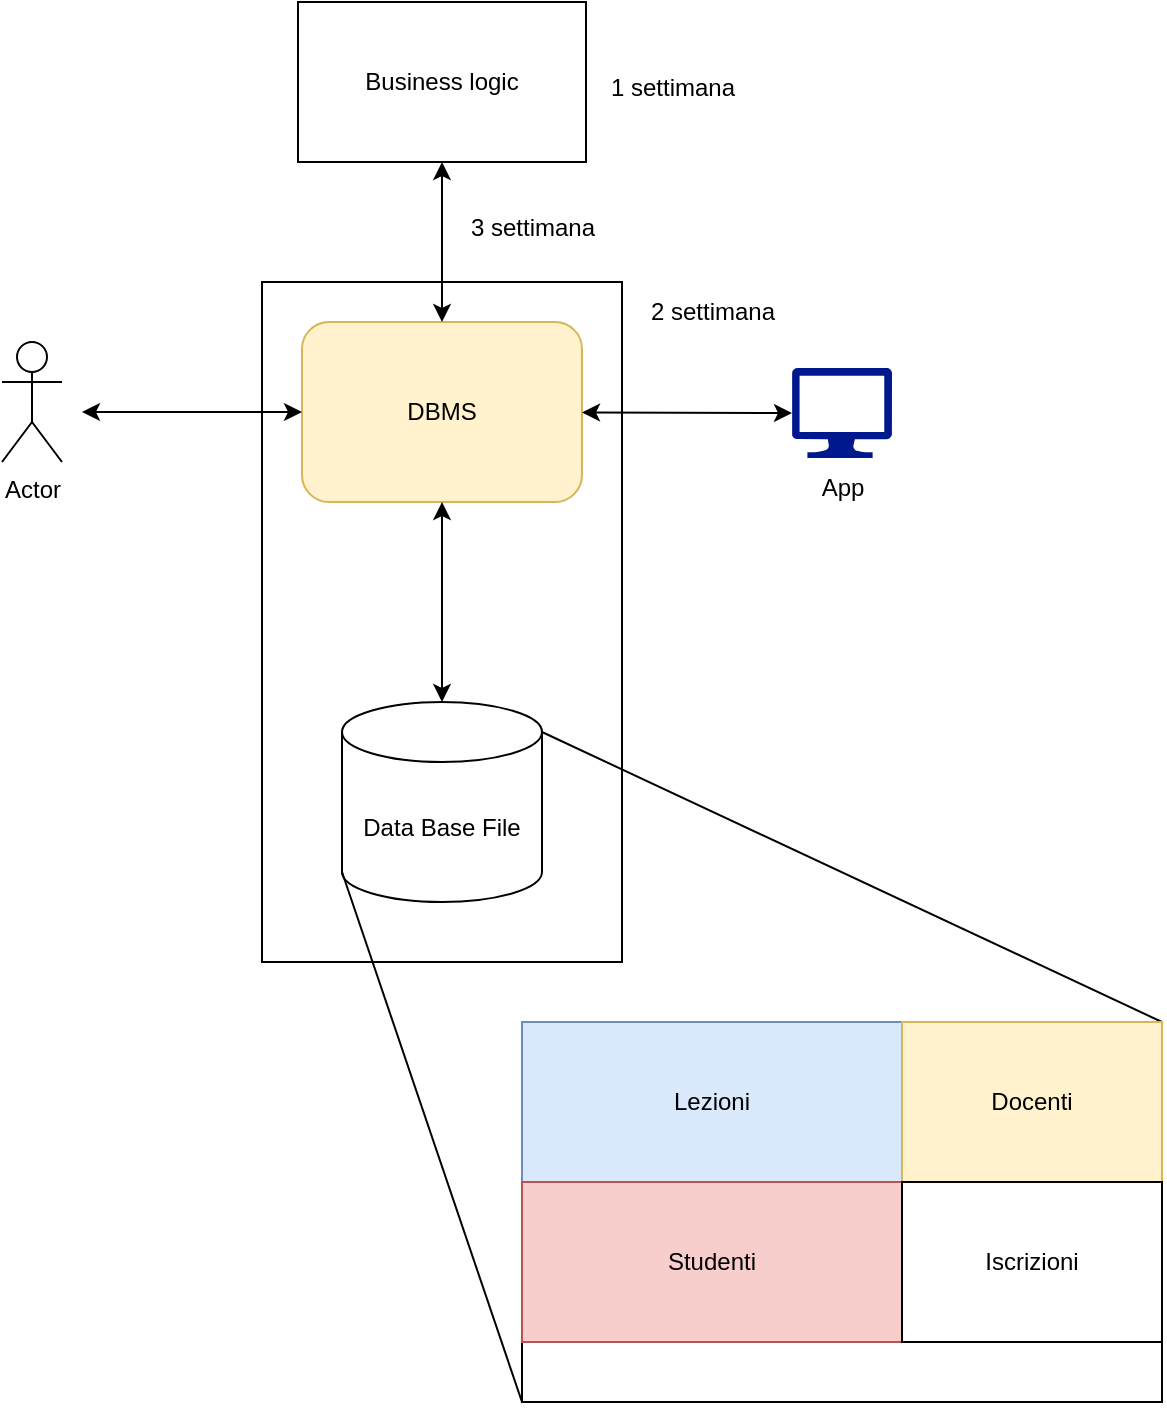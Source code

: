 <mxfile version="23.1.5" type="device" pages="6">
  <diagram name="Pagina-1" id="6vg2-4N1hk4wFUS8H51O">
    <mxGraphModel dx="1036" dy="614" grid="1" gridSize="10" guides="1" tooltips="1" connect="1" arrows="1" fold="1" page="1" pageScale="1" pageWidth="827" pageHeight="1169" math="0" shadow="0">
      <root>
        <mxCell id="0" />
        <mxCell id="1" parent="0" />
        <mxCell id="IA7tkmC9JAWaAzpy6Z39-12" value="" style="rounded=0;whiteSpace=wrap;html=1;" parent="1" vertex="1">
          <mxGeometry x="254" y="180" width="180" height="340" as="geometry" />
        </mxCell>
        <mxCell id="IA7tkmC9JAWaAzpy6Z39-1" value="DBMS" style="rounded=1;whiteSpace=wrap;html=1;fillColor=#fff2cc;strokeColor=#d6b656;" parent="1" vertex="1">
          <mxGeometry x="274" y="200" width="140" height="90" as="geometry" />
        </mxCell>
        <mxCell id="IA7tkmC9JAWaAzpy6Z39-2" value="Data Base File" style="shape=cylinder3;whiteSpace=wrap;html=1;boundedLbl=1;backgroundOutline=1;size=15;" parent="1" vertex="1">
          <mxGeometry x="294" y="390" width="100" height="100" as="geometry" />
        </mxCell>
        <mxCell id="IA7tkmC9JAWaAzpy6Z39-8" value="" style="endArrow=classic;startArrow=classic;html=1;rounded=0;entryX=0;entryY=0.5;entryDx=0;entryDy=0;" parent="1" target="IA7tkmC9JAWaAzpy6Z39-1" edge="1">
          <mxGeometry width="50" height="50" relative="1" as="geometry">
            <mxPoint x="164" y="245" as="sourcePoint" />
            <mxPoint x="524" y="450" as="targetPoint" />
            <Array as="points" />
          </mxGeometry>
        </mxCell>
        <mxCell id="IA7tkmC9JAWaAzpy6Z39-9" value="Actor" style="shape=umlActor;verticalLabelPosition=bottom;verticalAlign=top;html=1;outlineConnect=0;" parent="1" vertex="1">
          <mxGeometry x="124" y="210" width="30" height="60" as="geometry" />
        </mxCell>
        <mxCell id="IA7tkmC9JAWaAzpy6Z39-11" value="" style="endArrow=classic;startArrow=classic;html=1;rounded=0;entryX=0.5;entryY=1;entryDx=0;entryDy=0;exitX=0.5;exitY=0;exitDx=0;exitDy=0;exitPerimeter=0;" parent="1" source="IA7tkmC9JAWaAzpy6Z39-2" target="IA7tkmC9JAWaAzpy6Z39-1" edge="1">
          <mxGeometry width="50" height="50" relative="1" as="geometry">
            <mxPoint x="319" y="380" as="sourcePoint" />
            <mxPoint x="369" y="330" as="targetPoint" />
          </mxGeometry>
        </mxCell>
        <mxCell id="IA7tkmC9JAWaAzpy6Z39-14" value="" style="rounded=0;whiteSpace=wrap;html=1;" parent="1" vertex="1">
          <mxGeometry x="384" y="550" width="320" height="190" as="geometry" />
        </mxCell>
        <mxCell id="IA7tkmC9JAWaAzpy6Z39-15" value="" style="endArrow=none;html=1;rounded=0;entryX=0;entryY=1;entryDx=0;entryDy=0;exitX=0;exitY=1;exitDx=0;exitDy=-15;exitPerimeter=0;" parent="1" source="IA7tkmC9JAWaAzpy6Z39-2" target="IA7tkmC9JAWaAzpy6Z39-14" edge="1">
          <mxGeometry width="50" height="50" relative="1" as="geometry">
            <mxPoint x="304" y="580" as="sourcePoint" />
            <mxPoint x="524" y="450" as="targetPoint" />
          </mxGeometry>
        </mxCell>
        <mxCell id="IA7tkmC9JAWaAzpy6Z39-16" value="" style="endArrow=none;html=1;rounded=0;exitX=1;exitY=0;exitDx=0;exitDy=15;exitPerimeter=0;entryX=1;entryY=0;entryDx=0;entryDy=0;" parent="1" source="IA7tkmC9JAWaAzpy6Z39-2" target="IA7tkmC9JAWaAzpy6Z39-14" edge="1">
          <mxGeometry width="50" height="50" relative="1" as="geometry">
            <mxPoint x="474" y="500" as="sourcePoint" />
            <mxPoint x="524" y="450" as="targetPoint" />
          </mxGeometry>
        </mxCell>
        <mxCell id="IA7tkmC9JAWaAzpy6Z39-18" value="Lezioni" style="rounded=0;whiteSpace=wrap;html=1;fillColor=#dae8fc;strokeColor=#6c8ebf;" parent="1" vertex="1">
          <mxGeometry x="384" y="550" width="190" height="80" as="geometry" />
        </mxCell>
        <mxCell id="IA7tkmC9JAWaAzpy6Z39-19" value="Docenti" style="rounded=0;whiteSpace=wrap;html=1;fillColor=#fff2cc;strokeColor=#d6b656;" parent="1" vertex="1">
          <mxGeometry x="574" y="550" width="130" height="80" as="geometry" />
        </mxCell>
        <mxCell id="IA7tkmC9JAWaAzpy6Z39-20" value="Studenti" style="rounded=0;whiteSpace=wrap;html=1;fillColor=#f8cecc;strokeColor=#b85450;" parent="1" vertex="1">
          <mxGeometry x="384" y="630" width="190" height="80" as="geometry" />
        </mxCell>
        <mxCell id="IA7tkmC9JAWaAzpy6Z39-21" value="Iscrizioni" style="rounded=0;whiteSpace=wrap;html=1;" parent="1" vertex="1">
          <mxGeometry x="574" y="630" width="130" height="80" as="geometry" />
        </mxCell>
        <mxCell id="IA7tkmC9JAWaAzpy6Z39-22" style="edgeStyle=orthogonalEdgeStyle;rounded=0;orthogonalLoop=1;jettySize=auto;html=1;exitX=0.5;exitY=1;exitDx=0;exitDy=0;" parent="1" source="IA7tkmC9JAWaAzpy6Z39-14" target="IA7tkmC9JAWaAzpy6Z39-14" edge="1">
          <mxGeometry relative="1" as="geometry" />
        </mxCell>
        <mxCell id="IA7tkmC9JAWaAzpy6Z39-23" value="" style="sketch=0;aspect=fixed;pointerEvents=1;shadow=0;dashed=0;html=1;strokeColor=none;labelPosition=center;verticalLabelPosition=bottom;verticalAlign=top;align=center;fillColor=#00188D;shape=mxgraph.azure.computer" parent="1" vertex="1">
          <mxGeometry x="519" y="223" width="50" height="45" as="geometry" />
        </mxCell>
        <mxCell id="IA7tkmC9JAWaAzpy6Z39-24" value="App" style="text;html=1;align=center;verticalAlign=middle;resizable=0;points=[];autosize=1;strokeColor=none;fillColor=none;" parent="1" vertex="1">
          <mxGeometry x="524" y="268" width="40" height="30" as="geometry" />
        </mxCell>
        <mxCell id="IA7tkmC9JAWaAzpy6Z39-25" value="" style="endArrow=classic;startArrow=classic;html=1;rounded=0;entryX=0;entryY=0.5;entryDx=0;entryDy=0;entryPerimeter=0;" parent="1" source="IA7tkmC9JAWaAzpy6Z39-1" target="IA7tkmC9JAWaAzpy6Z39-23" edge="1">
          <mxGeometry width="50" height="50" relative="1" as="geometry">
            <mxPoint x="474" y="530" as="sourcePoint" />
            <mxPoint x="524" y="480" as="targetPoint" />
          </mxGeometry>
        </mxCell>
        <mxCell id="IA7tkmC9JAWaAzpy6Z39-28" value="Business logic" style="rounded=0;whiteSpace=wrap;html=1;" parent="1" vertex="1">
          <mxGeometry x="272" y="40" width="144" height="80" as="geometry" />
        </mxCell>
        <mxCell id="IA7tkmC9JAWaAzpy6Z39-29" value="" style="endArrow=classic;startArrow=classic;html=1;rounded=0;entryX=0.5;entryY=1;entryDx=0;entryDy=0;exitX=0.5;exitY=0;exitDx=0;exitDy=0;" parent="1" source="IA7tkmC9JAWaAzpy6Z39-1" target="IA7tkmC9JAWaAzpy6Z39-28" edge="1">
          <mxGeometry width="50" height="50" relative="1" as="geometry">
            <mxPoint x="330" y="190" as="sourcePoint" />
            <mxPoint x="380" y="140" as="targetPoint" />
          </mxGeometry>
        </mxCell>
        <mxCell id="IA7tkmC9JAWaAzpy6Z39-30" value="1 settimana" style="text;html=1;align=center;verticalAlign=middle;resizable=0;points=[];autosize=1;strokeColor=none;fillColor=none;" parent="1" vertex="1">
          <mxGeometry x="414" y="68" width="90" height="30" as="geometry" />
        </mxCell>
        <mxCell id="IA7tkmC9JAWaAzpy6Z39-32" value="2 settimana" style="text;html=1;align=center;verticalAlign=middle;resizable=0;points=[];autosize=1;strokeColor=none;fillColor=none;" parent="1" vertex="1">
          <mxGeometry x="434" y="180" width="90" height="30" as="geometry" />
        </mxCell>
        <mxCell id="IA7tkmC9JAWaAzpy6Z39-33" value="3 settimana" style="text;html=1;align=center;verticalAlign=middle;resizable=0;points=[];autosize=1;strokeColor=none;fillColor=none;" parent="1" vertex="1">
          <mxGeometry x="344" y="138" width="90" height="30" as="geometry" />
        </mxCell>
      </root>
    </mxGraphModel>
  </diagram>
  <diagram id="E7Azj2fZd-8LaFe92XDO" name="Pagina-2">
    <mxGraphModel dx="840" dy="503" grid="1" gridSize="10" guides="1" tooltips="1" connect="1" arrows="1" fold="1" page="1" pageScale="1" pageWidth="827" pageHeight="1169" math="0" shadow="0">
      <root>
        <mxCell id="0" />
        <mxCell id="1" parent="0" />
        <mxCell id="xvpGHVOTewbhV_yBI1uu-8" style="edgeStyle=orthogonalEdgeStyle;rounded=0;orthogonalLoop=1;jettySize=auto;html=1;exitX=0.5;exitY=1;exitDx=0;exitDy=0;entryX=0;entryY=0.5;entryDx=0;entryDy=0;" edge="1" parent="1" source="xvpGHVOTewbhV_yBI1uu-2" target="xvpGHVOTewbhV_yBI1uu-3">
          <mxGeometry relative="1" as="geometry" />
        </mxCell>
        <mxCell id="xvpGHVOTewbhV_yBI1uu-9" style="edgeStyle=orthogonalEdgeStyle;rounded=0;orthogonalLoop=1;jettySize=auto;html=1;exitX=0.5;exitY=1;exitDx=0;exitDy=0;entryX=0;entryY=0.5;entryDx=0;entryDy=0;" edge="1" parent="1" source="xvpGHVOTewbhV_yBI1uu-2" target="xvpGHVOTewbhV_yBI1uu-6">
          <mxGeometry relative="1" as="geometry" />
        </mxCell>
        <mxCell id="xvpGHVOTewbhV_yBI1uu-12" style="edgeStyle=orthogonalEdgeStyle;rounded=0;orthogonalLoop=1;jettySize=auto;html=1;exitX=0.5;exitY=1;exitDx=0;exitDy=0;entryX=0;entryY=0.5;entryDx=0;entryDy=0;" edge="1" parent="1" source="xvpGHVOTewbhV_yBI1uu-2" target="xvpGHVOTewbhV_yBI1uu-10">
          <mxGeometry relative="1" as="geometry" />
        </mxCell>
        <mxCell id="xvpGHVOTewbhV_yBI1uu-16" style="edgeStyle=orthogonalEdgeStyle;rounded=0;orthogonalLoop=1;jettySize=auto;html=1;exitX=0.5;exitY=1;exitDx=0;exitDy=0;entryX=0;entryY=0.5;entryDx=0;entryDy=0;endArrow=doubleBlock;endFill=1;" edge="1" parent="1" source="xvpGHVOTewbhV_yBI1uu-2" target="xvpGHVOTewbhV_yBI1uu-14">
          <mxGeometry relative="1" as="geometry" />
        </mxCell>
        <mxCell id="xvpGHVOTewbhV_yBI1uu-24" style="edgeStyle=orthogonalEdgeStyle;rounded=0;orthogonalLoop=1;jettySize=auto;html=1;exitX=0.5;exitY=1;exitDx=0;exitDy=0;entryX=0;entryY=0.5;entryDx=0;entryDy=0;endArrow=doubleBlock;endFill=1;" edge="1" parent="1" source="xvpGHVOTewbhV_yBI1uu-2" target="xvpGHVOTewbhV_yBI1uu-21">
          <mxGeometry relative="1" as="geometry" />
        </mxCell>
        <mxCell id="xvpGHVOTewbhV_yBI1uu-26" style="edgeStyle=orthogonalEdgeStyle;rounded=0;orthogonalLoop=1;jettySize=auto;html=1;exitX=0.5;exitY=1;exitDx=0;exitDy=0;entryX=0;entryY=0.5;entryDx=0;entryDy=0;" edge="1" parent="1" source="xvpGHVOTewbhV_yBI1uu-2" target="xvpGHVOTewbhV_yBI1uu-25">
          <mxGeometry relative="1" as="geometry" />
        </mxCell>
        <mxCell id="xvpGHVOTewbhV_yBI1uu-37" style="edgeStyle=orthogonalEdgeStyle;rounded=0;orthogonalLoop=1;jettySize=auto;html=1;exitX=0.5;exitY=1;exitDx=0;exitDy=0;entryX=0;entryY=0.5;entryDx=0;entryDy=0;" edge="1" parent="1" source="xvpGHVOTewbhV_yBI1uu-2" target="xvpGHVOTewbhV_yBI1uu-38">
          <mxGeometry relative="1" as="geometry">
            <mxPoint x="190" y="390" as="targetPoint" />
          </mxGeometry>
        </mxCell>
        <mxCell id="xvpGHVOTewbhV_yBI1uu-2" value="Persona" style="rounded=0;whiteSpace=wrap;html=1;" vertex="1" parent="1">
          <mxGeometry x="180" y="20" width="150" height="80" as="geometry" />
        </mxCell>
        <mxCell id="xvpGHVOTewbhV_yBI1uu-3" value="" style="ellipse;whiteSpace=wrap;html=1;aspect=fixed;" vertex="1" parent="1">
          <mxGeometry x="300" y="110" width="30" height="30" as="geometry" />
        </mxCell>
        <mxCell id="xvpGHVOTewbhV_yBI1uu-4" value="Nome" style="text;html=1;align=center;verticalAlign=middle;whiteSpace=wrap;rounded=0;" vertex="1" parent="1">
          <mxGeometry x="330" y="110" width="60" height="30" as="geometry" />
        </mxCell>
        <mxCell id="xvpGHVOTewbhV_yBI1uu-6" value="" style="ellipse;whiteSpace=wrap;html=1;aspect=fixed;" vertex="1" parent="1">
          <mxGeometry x="300" y="160" width="30" height="30" as="geometry" />
        </mxCell>
        <mxCell id="xvpGHVOTewbhV_yBI1uu-7" value="Nome" style="text;html=1;align=center;verticalAlign=middle;whiteSpace=wrap;rounded=0;" vertex="1" parent="1">
          <mxGeometry x="330" y="160" width="60" height="30" as="geometry" />
        </mxCell>
        <mxCell id="xvpGHVOTewbhV_yBI1uu-10" value="" style="ellipse;whiteSpace=wrap;html=1;aspect=fixed;" vertex="1" parent="1">
          <mxGeometry x="300" y="210" width="30" height="30" as="geometry" />
        </mxCell>
        <mxCell id="xvpGHVOTewbhV_yBI1uu-11" value="Telefono" style="text;html=1;align=center;verticalAlign=middle;whiteSpace=wrap;rounded=0;" vertex="1" parent="1">
          <mxGeometry x="330" y="210" width="60" height="30" as="geometry" />
        </mxCell>
        <mxCell id="xvpGHVOTewbhV_yBI1uu-13" value="" style="endArrow=none;html=1;rounded=0;" edge="1" parent="1">
          <mxGeometry width="50" height="50" relative="1" as="geometry">
            <mxPoint x="280" y="240" as="sourcePoint" />
            <mxPoint x="280" y="210" as="targetPoint" />
            <Array as="points">
              <mxPoint x="280" y="230" />
            </Array>
          </mxGeometry>
        </mxCell>
        <mxCell id="xvpGHVOTewbhV_yBI1uu-14" value="" style="ellipse;whiteSpace=wrap;html=1;aspect=fixed;" vertex="1" parent="1">
          <mxGeometry x="300" y="260" width="30" height="30" as="geometry" />
        </mxCell>
        <mxCell id="xvpGHVOTewbhV_yBI1uu-15" value="Hobby" style="text;html=1;align=center;verticalAlign=middle;whiteSpace=wrap;rounded=0;" vertex="1" parent="1">
          <mxGeometry x="330" y="260" width="60" height="30" as="geometry" />
        </mxCell>
        <mxCell id="xvpGHVOTewbhV_yBI1uu-17" value="" style="endArrow=none;html=1;rounded=0;" edge="1" parent="1">
          <mxGeometry width="50" height="50" relative="1" as="geometry">
            <mxPoint x="280" y="290" as="sourcePoint" />
            <mxPoint x="280" y="260" as="targetPoint" />
            <Array as="points">
              <mxPoint x="280" y="280" />
            </Array>
          </mxGeometry>
        </mxCell>
        <mxCell id="xvpGHVOTewbhV_yBI1uu-18" value="La doppia freccia indica uno o più&lt;br&gt;in questo caso può avere uno o più hobby" style="text;html=1;align=center;verticalAlign=middle;whiteSpace=wrap;rounded=0;" vertex="1" parent="1">
          <mxGeometry x="404" y="260" width="230" height="30" as="geometry" />
        </mxCell>
        <mxCell id="xvpGHVOTewbhV_yBI1uu-19" value="La linea indica che può avere&lt;br&gt;in questo caso può avere un telefono" style="text;html=1;align=center;verticalAlign=middle;whiteSpace=wrap;rounded=0;" vertex="1" parent="1">
          <mxGeometry x="404" y="210" width="220" height="30" as="geometry" />
        </mxCell>
        <mxCell id="xvpGHVOTewbhV_yBI1uu-21" value="" style="ellipse;whiteSpace=wrap;html=1;aspect=fixed;" vertex="1" parent="1">
          <mxGeometry x="300" y="310" width="30" height="30" as="geometry" />
        </mxCell>
        <mxCell id="xvpGHVOTewbhV_yBI1uu-22" value="Nazionalità" style="text;html=1;align=center;verticalAlign=middle;whiteSpace=wrap;rounded=0;" vertex="1" parent="1">
          <mxGeometry x="340" y="310" width="60" height="30" as="geometry" />
        </mxCell>
        <mxCell id="xvpGHVOTewbhV_yBI1uu-28" style="edgeStyle=orthogonalEdgeStyle;rounded=0;orthogonalLoop=1;jettySize=auto;html=1;exitX=0.5;exitY=1;exitDx=0;exitDy=0;" edge="1" parent="1" source="xvpGHVOTewbhV_yBI1uu-25" target="xvpGHVOTewbhV_yBI1uu-29">
          <mxGeometry relative="1" as="geometry">
            <mxPoint x="315" y="480" as="targetPoint" />
            <Array as="points">
              <mxPoint x="315" y="478" />
            </Array>
          </mxGeometry>
        </mxCell>
        <mxCell id="xvpGHVOTewbhV_yBI1uu-35" style="edgeStyle=orthogonalEdgeStyle;rounded=0;orthogonalLoop=1;jettySize=auto;html=1;exitX=0.5;exitY=1;exitDx=0;exitDy=0;entryX=0;entryY=0.5;entryDx=0;entryDy=0;" edge="1" parent="1" source="xvpGHVOTewbhV_yBI1uu-25" target="xvpGHVOTewbhV_yBI1uu-31">
          <mxGeometry relative="1" as="geometry" />
        </mxCell>
        <mxCell id="xvpGHVOTewbhV_yBI1uu-36" style="edgeStyle=orthogonalEdgeStyle;rounded=0;orthogonalLoop=1;jettySize=auto;html=1;exitX=0.5;exitY=1;exitDx=0;exitDy=0;entryX=0;entryY=0.5;entryDx=0;entryDy=0;" edge="1" parent="1" source="xvpGHVOTewbhV_yBI1uu-25" target="xvpGHVOTewbhV_yBI1uu-33">
          <mxGeometry relative="1" as="geometry" />
        </mxCell>
        <mxCell id="xvpGHVOTewbhV_yBI1uu-25" value="" style="whiteSpace=wrap;html=1;aspect=fixed;" vertex="1" parent="1">
          <mxGeometry x="300" y="410" width="30" height="30" as="geometry" />
        </mxCell>
        <mxCell id="xvpGHVOTewbhV_yBI1uu-27" value="Residenza" style="text;html=1;align=center;verticalAlign=middle;whiteSpace=wrap;rounded=0;" vertex="1" parent="1">
          <mxGeometry x="340" y="410" width="60" height="30" as="geometry" />
        </mxCell>
        <mxCell id="xvpGHVOTewbhV_yBI1uu-29" value="" style="ellipse;whiteSpace=wrap;html=1;aspect=fixed;" vertex="1" parent="1">
          <mxGeometry x="352.5" y="460" width="30" height="30" as="geometry" />
        </mxCell>
        <mxCell id="xvpGHVOTewbhV_yBI1uu-30" value="Via" style="text;html=1;align=center;verticalAlign=middle;whiteSpace=wrap;rounded=0;" vertex="1" parent="1">
          <mxGeometry x="374" y="460" width="60" height="30" as="geometry" />
        </mxCell>
        <mxCell id="xvpGHVOTewbhV_yBI1uu-31" value="" style="ellipse;whiteSpace=wrap;html=1;aspect=fixed;" vertex="1" parent="1">
          <mxGeometry x="352.5" y="510" width="30" height="30" as="geometry" />
        </mxCell>
        <mxCell id="xvpGHVOTewbhV_yBI1uu-32" value="Città" style="text;html=1;align=center;verticalAlign=middle;whiteSpace=wrap;rounded=0;" vertex="1" parent="1">
          <mxGeometry x="374" y="510" width="60" height="30" as="geometry" />
        </mxCell>
        <mxCell id="xvpGHVOTewbhV_yBI1uu-33" value="" style="ellipse;whiteSpace=wrap;html=1;aspect=fixed;" vertex="1" parent="1">
          <mxGeometry x="352.5" y="555" width="30" height="30" as="geometry" />
        </mxCell>
        <mxCell id="xvpGHVOTewbhV_yBI1uu-34" value="CAP" style="text;html=1;align=center;verticalAlign=middle;whiteSpace=wrap;rounded=0;" vertex="1" parent="1">
          <mxGeometry x="374" y="555" width="60" height="30" as="geometry" />
        </mxCell>
        <mxCell id="xvpGHVOTewbhV_yBI1uu-38" value="" style="ellipse;whiteSpace=wrap;html=1;aspect=fixed;strokeColor=#6F0000;fillColor=#a20025;fontColor=#ffffff;" vertex="1" parent="1">
          <mxGeometry x="300" y="360" width="30" height="30" as="geometry" />
        </mxCell>
        <mxCell id="xvpGHVOTewbhV_yBI1uu-39" value="Cod. Fiscale" style="text;html=1;align=center;verticalAlign=middle;whiteSpace=wrap;rounded=0;" vertex="1" parent="1">
          <mxGeometry x="340" y="360" width="60" height="30" as="geometry" />
        </mxCell>
        <mxCell id="xvpGHVOTewbhV_yBI1uu-40" value="Con il quadrato si intende un raggruppamento dei valori sottostanti" style="text;html=1;align=center;verticalAlign=middle;whiteSpace=wrap;rounded=0;" vertex="1" parent="1">
          <mxGeometry x="410" y="410" width="220" height="30" as="geometry" />
        </mxCell>
        <mxCell id="xvpGHVOTewbhV_yBI1uu-41" value="Il cerchio colorato intende che è univoco, ce ne può essere uno solo" style="text;html=1;align=center;verticalAlign=middle;whiteSpace=wrap;rounded=0;" vertex="1" parent="1">
          <mxGeometry x="404" y="360" width="200" height="30" as="geometry" />
        </mxCell>
        <mxCell id="fSCgdjoreMSi9YrrKYCJ-1" style="edgeStyle=orthogonalEdgeStyle;rounded=0;orthogonalLoop=1;jettySize=auto;html=1;exitX=0.5;exitY=1;exitDx=0;exitDy=0;entryX=0;entryY=0.5;entryDx=0;entryDy=0;" edge="1" source="fSCgdjoreMSi9YrrKYCJ-5" target="fSCgdjoreMSi9YrrKYCJ-6" parent="1">
          <mxGeometry relative="1" as="geometry" />
        </mxCell>
        <mxCell id="fSCgdjoreMSi9YrrKYCJ-2" style="edgeStyle=orthogonalEdgeStyle;rounded=0;orthogonalLoop=1;jettySize=auto;html=1;exitX=0.5;exitY=1;exitDx=0;exitDy=0;entryX=0;entryY=0.5;entryDx=0;entryDy=0;" edge="1" source="fSCgdjoreMSi9YrrKYCJ-5" target="fSCgdjoreMSi9YrrKYCJ-8" parent="1">
          <mxGeometry relative="1" as="geometry" />
        </mxCell>
        <mxCell id="fSCgdjoreMSi9YrrKYCJ-3" style="edgeStyle=orthogonalEdgeStyle;rounded=0;orthogonalLoop=1;jettySize=auto;html=1;exitX=0.5;exitY=1;exitDx=0;exitDy=0;entryX=0;entryY=0.5;entryDx=0;entryDy=0;" edge="1" source="fSCgdjoreMSi9YrrKYCJ-5" target="fSCgdjoreMSi9YrrKYCJ-10" parent="1">
          <mxGeometry relative="1" as="geometry" />
        </mxCell>
        <mxCell id="fSCgdjoreMSi9YrrKYCJ-4" style="edgeStyle=orthogonalEdgeStyle;rounded=0;orthogonalLoop=1;jettySize=auto;html=1;exitX=0.5;exitY=1;exitDx=0;exitDy=0;entryX=0;entryY=0.5;entryDx=0;entryDy=0;endArrow=doubleBlock;endFill=1;" edge="1" source="fSCgdjoreMSi9YrrKYCJ-5" target="fSCgdjoreMSi9YrrKYCJ-13" parent="1">
          <mxGeometry relative="1" as="geometry" />
        </mxCell>
        <mxCell id="fSCgdjoreMSi9YrrKYCJ-5" value="Persona" style="rounded=0;whiteSpace=wrap;html=1;" vertex="1" parent="1">
          <mxGeometry x="265" y="720" width="150" height="80" as="geometry" />
        </mxCell>
        <mxCell id="fSCgdjoreMSi9YrrKYCJ-6" value="" style="ellipse;whiteSpace=wrap;html=1;aspect=fixed;" vertex="1" parent="1">
          <mxGeometry x="385" y="810" width="30" height="30" as="geometry" />
        </mxCell>
        <mxCell id="fSCgdjoreMSi9YrrKYCJ-7" value="Nome" style="text;html=1;align=center;verticalAlign=middle;whiteSpace=wrap;rounded=0;" vertex="1" parent="1">
          <mxGeometry x="415" y="810" width="60" height="30" as="geometry" />
        </mxCell>
        <mxCell id="fSCgdjoreMSi9YrrKYCJ-8" value="" style="ellipse;whiteSpace=wrap;html=1;aspect=fixed;" vertex="1" parent="1">
          <mxGeometry x="385" y="860" width="30" height="30" as="geometry" />
        </mxCell>
        <mxCell id="fSCgdjoreMSi9YrrKYCJ-9" value="Nome" style="text;html=1;align=center;verticalAlign=middle;whiteSpace=wrap;rounded=0;" vertex="1" parent="1">
          <mxGeometry x="415" y="860" width="60" height="30" as="geometry" />
        </mxCell>
        <mxCell id="fSCgdjoreMSi9YrrKYCJ-10" value="" style="ellipse;whiteSpace=wrap;html=1;aspect=fixed;" vertex="1" parent="1">
          <mxGeometry x="385" y="910" width="30" height="30" as="geometry" />
        </mxCell>
        <mxCell id="fSCgdjoreMSi9YrrKYCJ-11" value="Telefono" style="text;html=1;align=center;verticalAlign=middle;whiteSpace=wrap;rounded=0;" vertex="1" parent="1">
          <mxGeometry x="415" y="910" width="60" height="30" as="geometry" />
        </mxCell>
        <mxCell id="fSCgdjoreMSi9YrrKYCJ-12" value="" style="endArrow=none;html=1;rounded=0;" edge="1" parent="1">
          <mxGeometry width="50" height="50" relative="1" as="geometry">
            <mxPoint x="365" y="940" as="sourcePoint" />
            <mxPoint x="365" y="910" as="targetPoint" />
            <Array as="points">
              <mxPoint x="365" y="930" />
            </Array>
          </mxGeometry>
        </mxCell>
        <mxCell id="fSCgdjoreMSi9YrrKYCJ-13" value="" style="ellipse;whiteSpace=wrap;html=1;aspect=fixed;" vertex="1" parent="1">
          <mxGeometry x="385" y="960" width="30" height="30" as="geometry" />
        </mxCell>
        <mxCell id="fSCgdjoreMSi9YrrKYCJ-14" value="Hobby" style="text;html=1;align=center;verticalAlign=middle;whiteSpace=wrap;rounded=0;" vertex="1" parent="1">
          <mxGeometry x="415" y="960" width="60" height="30" as="geometry" />
        </mxCell>
        <mxCell id="fSCgdjoreMSi9YrrKYCJ-15" value="" style="endArrow=none;html=1;rounded=0;" edge="1" parent="1">
          <mxGeometry width="50" height="50" relative="1" as="geometry">
            <mxPoint x="365" y="990" as="sourcePoint" />
            <mxPoint x="365" y="960" as="targetPoint" />
            <Array as="points">
              <mxPoint x="365" y="980" />
            </Array>
          </mxGeometry>
        </mxCell>
      </root>
    </mxGraphModel>
  </diagram>
  <diagram id="M0GqMnLySWF2yJXBj4A-" name="Pagina-3">
    <mxGraphModel dx="1050" dy="1798" grid="1" gridSize="10" guides="1" tooltips="1" connect="1" arrows="1" fold="1" page="1" pageScale="1" pageWidth="827" pageHeight="1169" math="0" shadow="0">
      <root>
        <mxCell id="0" />
        <mxCell id="1" parent="0" />
        <mxCell id="RfLFQu9x6Qq54xpABIhd-1" value="" style="ellipse;whiteSpace=wrap;html=1;aspect=fixed;" vertex="1" parent="1">
          <mxGeometry x="50" y="-1120" width="380" height="380" as="geometry" />
        </mxCell>
        <mxCell id="RfLFQu9x6Qq54xpABIhd-2" value="&lt;font style=&quot;font-size: 16px;&quot;&gt;DDL&lt;/font&gt;" style="ellipse;whiteSpace=wrap;html=1;aspect=fixed;fillColor=#ffff88;strokeColor=#36393d;" vertex="1" parent="1">
          <mxGeometry x="110" y="-1060" width="100" height="100" as="geometry" />
        </mxCell>
        <mxCell id="RfLFQu9x6Qq54xpABIhd-3" value="&lt;font style=&quot;font-size: 16px;&quot;&gt;DML&lt;/font&gt;" style="ellipse;whiteSpace=wrap;html=1;aspect=fixed;fillColor=#ffff88;strokeColor=#36393d;" vertex="1" parent="1">
          <mxGeometry x="270" y="-1040" width="100" height="100" as="geometry" />
        </mxCell>
        <mxCell id="RfLFQu9x6Qq54xpABIhd-4" value="&lt;font style=&quot;font-size: 16px;&quot;&gt;QL&lt;/font&gt;" style="ellipse;whiteSpace=wrap;html=1;aspect=fixed;fillColor=#ffff88;strokeColor=#36393d;" vertex="1" parent="1">
          <mxGeometry x="160" y="-920" width="100" height="100" as="geometry" />
        </mxCell>
        <mxCell id="RfLFQu9x6Qq54xpABIhd-5" value="&lt;font style=&quot;font-size: 16px;&quot;&gt;DDL = Data definition language&lt;/font&gt;" style="text;html=1;align=center;verticalAlign=middle;resizable=0;points=[];autosize=1;strokeColor=none;fillColor=none;" vertex="1" parent="1">
          <mxGeometry x="450" y="-1100" width="250" height="30" as="geometry" />
        </mxCell>
        <mxCell id="RfLFQu9x6Qq54xpABIhd-6" value="&lt;font style=&quot;font-size: 16px;&quot;&gt;DML = Data Manipulation Language&lt;/font&gt;" style="text;html=1;align=center;verticalAlign=middle;resizable=0;points=[];autosize=1;strokeColor=none;fillColor=none;" vertex="1" parent="1">
          <mxGeometry x="450" y="-1060" width="280" height="30" as="geometry" />
        </mxCell>
        <mxCell id="RfLFQu9x6Qq54xpABIhd-7" value="&lt;font style=&quot;font-size: 16px;&quot;&gt;QL = Query Language&lt;/font&gt;" style="text;html=1;align=center;verticalAlign=middle;resizable=0;points=[];autosize=1;strokeColor=none;fillColor=none;" vertex="1" parent="1">
          <mxGeometry x="450" y="-1022" width="180" height="30" as="geometry" />
        </mxCell>
        <mxCell id="RfLFQu9x6Qq54xpABIhd-8" value="&lt;font style=&quot;font-size: 20px;&quot;&gt;SQL&lt;/font&gt;" style="text;html=1;align=center;verticalAlign=middle;resizable=0;points=[];autosize=1;strokeColor=none;fillColor=none;" vertex="1" parent="1">
          <mxGeometry x="300" y="-1147" width="60" height="40" as="geometry" />
        </mxCell>
        <mxCell id="RfLFQu9x6Qq54xpABIhd-9" value="contattoID" style="shape=parallelogram;perimeter=parallelogramPerimeter;whiteSpace=wrap;html=1;fixedSize=1;" vertex="1" parent="1">
          <mxGeometry x="26" y="-400" width="170" height="34" as="geometry" />
        </mxCell>
        <mxCell id="RfLFQu9x6Qq54xpABIhd-10" value="nome" style="shape=parallelogram;perimeter=parallelogramPerimeter;whiteSpace=wrap;html=1;fixedSize=1;" vertex="1" parent="1">
          <mxGeometry x="176" y="-400" width="170" height="34" as="geometry" />
        </mxCell>
        <mxCell id="RfLFQu9x6Qq54xpABIhd-11" value="cod_fis" style="shape=parallelogram;perimeter=parallelogramPerimeter;whiteSpace=wrap;html=1;fixedSize=1;" vertex="1" parent="1">
          <mxGeometry x="626" y="-400" width="170" height="34" as="geometry" />
        </mxCell>
        <mxCell id="RfLFQu9x6Qq54xpABIhd-12" value="cognome" style="shape=parallelogram;perimeter=parallelogramPerimeter;whiteSpace=wrap;html=1;fixedSize=1;" vertex="1" parent="1">
          <mxGeometry x="326" y="-400" width="170" height="34" as="geometry" />
        </mxCell>
        <mxCell id="RfLFQu9x6Qq54xpABIhd-13" value="email" style="shape=parallelogram;perimeter=parallelogramPerimeter;whiteSpace=wrap;html=1;fixedSize=1;" vertex="1" parent="1">
          <mxGeometry x="476" y="-400" width="170" height="34" as="geometry" />
        </mxCell>
        <mxCell id="RfLFQu9x6Qq54xpABIhd-14" value="contattoID" style="shape=parallelogram;perimeter=parallelogramPerimeter;whiteSpace=wrap;html=1;fixedSize=1;" vertex="1" parent="1">
          <mxGeometry x="31" y="-510" width="170" height="34" as="geometry" />
        </mxCell>
        <mxCell id="RfLFQu9x6Qq54xpABIhd-15" value="nome" style="shape=parallelogram;perimeter=parallelogramPerimeter;whiteSpace=wrap;html=1;fixedSize=1;" vertex="1" parent="1">
          <mxGeometry x="180" y="-510" width="170" height="34" as="geometry" />
        </mxCell>
        <mxCell id="RfLFQu9x6Qq54xpABIhd-16" value="cod_fis" style="shape=parallelogram;perimeter=parallelogramPerimeter;whiteSpace=wrap;html=1;fixedSize=1;" vertex="1" parent="1">
          <mxGeometry x="631" y="-510" width="170" height="34" as="geometry" />
        </mxCell>
        <mxCell id="RfLFQu9x6Qq54xpABIhd-17" value="cognome" style="shape=parallelogram;perimeter=parallelogramPerimeter;whiteSpace=wrap;html=1;fixedSize=1;" vertex="1" parent="1">
          <mxGeometry x="330" y="-510" width="170" height="34" as="geometry" />
        </mxCell>
        <mxCell id="RfLFQu9x6Qq54xpABIhd-18" value="email" style="shape=parallelogram;perimeter=parallelogramPerimeter;whiteSpace=wrap;html=1;fixedSize=1;" vertex="1" parent="1">
          <mxGeometry x="481" y="-510" width="170" height="34" as="geometry" />
        </mxCell>
        <mxCell id="RfLFQu9x6Qq54xpABIhd-19" value="contattoID" style="shape=parallelogram;perimeter=parallelogramPerimeter;whiteSpace=wrap;html=1;fixedSize=1;" vertex="1" parent="1">
          <mxGeometry x="31" y="-410" width="170" height="34" as="geometry" />
        </mxCell>
        <mxCell id="RfLFQu9x6Qq54xpABIhd-20" value="nome" style="shape=parallelogram;perimeter=parallelogramPerimeter;whiteSpace=wrap;html=1;fixedSize=1;" vertex="1" parent="1">
          <mxGeometry x="176" y="-410" width="170" height="34" as="geometry" />
        </mxCell>
        <mxCell id="RfLFQu9x6Qq54xpABIhd-21" value="cod_fis" style="shape=parallelogram;perimeter=parallelogramPerimeter;whiteSpace=wrap;html=1;fixedSize=1;" vertex="1" parent="1">
          <mxGeometry x="626" y="-410" width="170" height="34" as="geometry" />
        </mxCell>
        <mxCell id="RfLFQu9x6Qq54xpABIhd-22" value="cognome" style="shape=parallelogram;perimeter=parallelogramPerimeter;whiteSpace=wrap;html=1;fixedSize=1;" vertex="1" parent="1">
          <mxGeometry x="326" y="-410" width="170" height="34" as="geometry" />
        </mxCell>
        <mxCell id="RfLFQu9x6Qq54xpABIhd-23" value="email" style="shape=parallelogram;perimeter=parallelogramPerimeter;whiteSpace=wrap;html=1;fixedSize=1;" vertex="1" parent="1">
          <mxGeometry x="476" y="-410" width="170" height="34" as="geometry" />
        </mxCell>
        <mxCell id="RfLFQu9x6Qq54xpABIhd-24" value="1" style="shape=parallelogram;perimeter=parallelogramPerimeter;whiteSpace=wrap;html=1;fixedSize=1;" vertex="1" parent="1">
          <mxGeometry x="26" y="-420" width="170" height="34" as="geometry" />
        </mxCell>
        <mxCell id="RfLFQu9x6Qq54xpABIhd-25" value="Giovanni" style="shape=parallelogram;perimeter=parallelogramPerimeter;whiteSpace=wrap;html=1;fixedSize=1;" vertex="1" parent="1">
          <mxGeometry x="176" y="-420" width="170" height="34" as="geometry" />
        </mxCell>
        <mxCell id="RfLFQu9x6Qq54xpABIhd-26" value="PCAGNN" style="shape=parallelogram;perimeter=parallelogramPerimeter;whiteSpace=wrap;html=1;fixedSize=1;" vertex="1" parent="1">
          <mxGeometry x="626" y="-420" width="170" height="34" as="geometry" />
        </mxCell>
        <mxCell id="RfLFQu9x6Qq54xpABIhd-27" value="Pace" style="shape=parallelogram;perimeter=parallelogramPerimeter;whiteSpace=wrap;html=1;fixedSize=1;" vertex="1" parent="1">
          <mxGeometry x="326" y="-420" width="170" height="34" as="geometry" />
        </mxCell>
        <mxCell id="RfLFQu9x6Qq54xpABIhd-28" value="gio@pace.com" style="shape=parallelogram;perimeter=parallelogramPerimeter;whiteSpace=wrap;html=1;fixedSize=1;" vertex="1" parent="1">
          <mxGeometry x="476" y="-420" width="170" height="34" as="geometry" />
        </mxCell>
        <mxCell id="RfLFQu9x6Qq54xpABIhd-29" value="" style="shape=cylinder3;whiteSpace=wrap;html=1;boundedLbl=1;backgroundOutline=1;size=15;fillColor=#ffff88;strokeColor=#36393d;" vertex="1" parent="1">
          <mxGeometry x="390" y="-690" width="60" height="80" as="geometry" />
        </mxCell>
        <mxCell id="RfLFQu9x6Qq54xpABIhd-30" value="" style="endArrow=none;html=1;rounded=0;fillColor=#ffff88;strokeColor=#36393d;" edge="1" parent="1">
          <mxGeometry width="50" height="50" relative="1" as="geometry">
            <mxPoint x="330" y="-559" as="sourcePoint" />
            <mxPoint x="380" y="-609" as="targetPoint" />
          </mxGeometry>
        </mxCell>
        <mxCell id="RfLFQu9x6Qq54xpABIhd-31" value="" style="endArrow=none;html=1;rounded=0;fillColor=#ffff88;strokeColor=#36393d;" edge="1" parent="1">
          <mxGeometry width="50" height="50" relative="1" as="geometry">
            <mxPoint x="419.5" y="-540" as="sourcePoint" />
            <mxPoint x="419.5" y="-600" as="targetPoint" />
          </mxGeometry>
        </mxCell>
        <mxCell id="RfLFQu9x6Qq54xpABIhd-32" value="" style="endArrow=none;html=1;rounded=0;fillColor=#ffff88;strokeColor=#36393d;" edge="1" parent="1">
          <mxGeometry width="50" height="50" relative="1" as="geometry">
            <mxPoint x="520" y="-559" as="sourcePoint" />
            <mxPoint x="470" y="-609" as="targetPoint" />
          </mxGeometry>
        </mxCell>
      </root>
    </mxGraphModel>
  </diagram>
  <diagram id="IGC2ysz7cqWvboI5B2al" name="Pagina-4">
    <mxGraphModel dx="1050" dy="629" grid="1" gridSize="10" guides="1" tooltips="1" connect="1" arrows="1" fold="1" page="1" pageScale="1" pageWidth="2339" pageHeight="3300" math="0" shadow="0">
      <root>
        <mxCell id="0" />
        <mxCell id="1" parent="0" />
        <mxCell id="eXUSEvWHSEUDUrVjmb87-5" style="edgeStyle=orthogonalEdgeStyle;rounded=0;orthogonalLoop=1;jettySize=auto;html=1;entryX=0;entryY=0.5;entryDx=0;entryDy=0;exitX=0.5;exitY=1;exitDx=0;exitDy=0;" edge="1" parent="1" source="eXUSEvWHSEUDUrVjmb87-1" target="eXUSEvWHSEUDUrVjmb87-4">
          <mxGeometry relative="1" as="geometry">
            <mxPoint x="180" y="180" as="sourcePoint" />
          </mxGeometry>
        </mxCell>
        <mxCell id="eXUSEvWHSEUDUrVjmb87-6" style="edgeStyle=orthogonalEdgeStyle;rounded=0;orthogonalLoop=1;jettySize=auto;html=1;exitX=0.5;exitY=1;exitDx=0;exitDy=0;entryX=0;entryY=0.5;entryDx=0;entryDy=0;" edge="1" parent="1" source="eXUSEvWHSEUDUrVjmb87-1" target="eXUSEvWHSEUDUrVjmb87-3">
          <mxGeometry relative="1" as="geometry" />
        </mxCell>
        <mxCell id="eXUSEvWHSEUDUrVjmb87-7" style="edgeStyle=orthogonalEdgeStyle;rounded=0;orthogonalLoop=1;jettySize=auto;html=1;exitX=0.5;exitY=1;exitDx=0;exitDy=0;entryX=0;entryY=0.5;entryDx=0;entryDy=0;" edge="1" parent="1" source="eXUSEvWHSEUDUrVjmb87-1" target="eXUSEvWHSEUDUrVjmb87-2">
          <mxGeometry relative="1" as="geometry" />
        </mxCell>
        <mxCell id="eXUSEvWHSEUDUrVjmb87-1" value="Persona" style="rounded=0;whiteSpace=wrap;html=1;" vertex="1" parent="1">
          <mxGeometry x="120" y="80" width="120" height="60" as="geometry" />
        </mxCell>
        <mxCell id="eXUSEvWHSEUDUrVjmb87-2" value="" style="ellipse;whiteSpace=wrap;html=1;aspect=fixed;fillColor=#0a0000;" vertex="1" parent="1">
          <mxGeometry x="240" y="280" width="40" height="40" as="geometry" />
        </mxCell>
        <mxCell id="eXUSEvWHSEUDUrVjmb87-3" value="" style="ellipse;whiteSpace=wrap;html=1;aspect=fixed;" vertex="1" parent="1">
          <mxGeometry x="240" y="220" width="40" height="40" as="geometry" />
        </mxCell>
        <mxCell id="eXUSEvWHSEUDUrVjmb87-4" value="" style="ellipse;whiteSpace=wrap;html=1;aspect=fixed;" vertex="1" parent="1">
          <mxGeometry x="240" y="160" width="40" height="40" as="geometry" />
        </mxCell>
        <mxCell id="eXUSEvWHSEUDUrVjmb87-8" value="" style="endArrow=classic;html=1;rounded=0;exitX=1;exitY=0.5;exitDx=0;exitDy=0;" edge="1" parent="1" source="eXUSEvWHSEUDUrVjmb87-1" target="eXUSEvWHSEUDUrVjmb87-9">
          <mxGeometry width="50" height="50" relative="1" as="geometry">
            <mxPoint x="320" y="135" as="sourcePoint" />
            <mxPoint x="370" y="110" as="targetPoint" />
          </mxGeometry>
        </mxCell>
        <mxCell id="eXUSEvWHSEUDUrVjmb87-9" value="Possiede" style="rhombus;whiteSpace=wrap;html=1;" vertex="1" parent="1">
          <mxGeometry x="400" y="70" width="80" height="80" as="geometry" />
        </mxCell>
        <mxCell id="eXUSEvWHSEUDUrVjmb87-10" value="Nome" style="text;html=1;align=center;verticalAlign=middle;whiteSpace=wrap;rounded=0;" vertex="1" parent="1">
          <mxGeometry x="290" y="170" width="60" height="30" as="geometry" />
        </mxCell>
        <mxCell id="eXUSEvWHSEUDUrVjmb87-11" value="Cognome" style="text;html=1;align=center;verticalAlign=middle;whiteSpace=wrap;rounded=0;" vertex="1" parent="1">
          <mxGeometry x="290" y="225" width="60" height="30" as="geometry" />
        </mxCell>
        <mxCell id="eXUSEvWHSEUDUrVjmb87-12" value="CodFis" style="text;html=1;align=center;verticalAlign=middle;whiteSpace=wrap;rounded=0;" vertex="1" parent="1">
          <mxGeometry x="290" y="285" width="60" height="30" as="geometry" />
        </mxCell>
        <mxCell id="eXUSEvWHSEUDUrVjmb87-13" value="Carta Identità" style="rounded=0;whiteSpace=wrap;html=1;" vertex="1" parent="1">
          <mxGeometry x="640" y="80" width="120" height="60" as="geometry" />
        </mxCell>
        <mxCell id="eXUSEvWHSEUDUrVjmb87-14" value="" style="ellipse;whiteSpace=wrap;html=1;aspect=fixed;fillColor=#33001A;" vertex="1" parent="1">
          <mxGeometry x="760" y="160" width="40" height="40" as="geometry" />
        </mxCell>
        <mxCell id="eXUSEvWHSEUDUrVjmb87-15" value="" style="ellipse;whiteSpace=wrap;html=1;aspect=fixed;" vertex="1" parent="1">
          <mxGeometry x="760" y="215" width="40" height="40" as="geometry" />
        </mxCell>
        <mxCell id="eXUSEvWHSEUDUrVjmb87-16" value="" style="endArrow=classic;html=1;rounded=0;exitX=0;exitY=0.5;exitDx=0;exitDy=0;entryX=1;entryY=0.5;entryDx=0;entryDy=0;" edge="1" parent="1" source="eXUSEvWHSEUDUrVjmb87-13" target="eXUSEvWHSEUDUrVjmb87-9">
          <mxGeometry width="50" height="50" relative="1" as="geometry">
            <mxPoint x="460" y="350" as="sourcePoint" />
            <mxPoint x="510" y="300" as="targetPoint" />
          </mxGeometry>
        </mxCell>
        <mxCell id="eXUSEvWHSEUDUrVjmb87-17" value="" style="endArrow=classic;html=1;rounded=0;exitX=0.5;exitY=1;exitDx=0;exitDy=0;entryX=0;entryY=0.5;entryDx=0;entryDy=0;" edge="1" parent="1" source="eXUSEvWHSEUDUrVjmb87-13" target="eXUSEvWHSEUDUrVjmb87-15">
          <mxGeometry width="50" height="50" relative="1" as="geometry">
            <mxPoint x="540" y="350" as="sourcePoint" />
            <mxPoint x="590" y="300" as="targetPoint" />
            <Array as="points">
              <mxPoint x="700" y="235" />
            </Array>
          </mxGeometry>
        </mxCell>
        <mxCell id="eXUSEvWHSEUDUrVjmb87-18" value="" style="endArrow=classic;html=1;rounded=0;exitX=0.5;exitY=1;exitDx=0;exitDy=0;entryX=0;entryY=0.5;entryDx=0;entryDy=0;" edge="1" parent="1" source="eXUSEvWHSEUDUrVjmb87-13" target="eXUSEvWHSEUDUrVjmb87-14">
          <mxGeometry width="50" height="50" relative="1" as="geometry">
            <mxPoint x="540" y="350" as="sourcePoint" />
            <mxPoint x="590" y="300" as="targetPoint" />
            <Array as="points">
              <mxPoint x="700" y="180" />
            </Array>
          </mxGeometry>
        </mxCell>
        <mxCell id="eXUSEvWHSEUDUrVjmb87-19" value="Codice" style="text;html=1;align=center;verticalAlign=middle;whiteSpace=wrap;rounded=0;" vertex="1" parent="1">
          <mxGeometry x="800" y="165" width="60" height="30" as="geometry" />
        </mxCell>
        <mxCell id="eXUSEvWHSEUDUrVjmb87-20" value="Data Scadenza" style="text;html=1;align=center;verticalAlign=middle;whiteSpace=wrap;rounded=0;" vertex="1" parent="1">
          <mxGeometry x="800" y="220" width="60" height="30" as="geometry" />
        </mxCell>
        <mxCell id="eXUSEvWHSEUDUrVjmb87-21" value="" style="endArrow=none;html=1;rounded=0;" edge="1" parent="1">
          <mxGeometry width="50" height="50" relative="1" as="geometry">
            <mxPoint x="270" y="130" as="sourcePoint" />
            <mxPoint x="270" y="90" as="targetPoint" />
          </mxGeometry>
        </mxCell>
        <mxCell id="eXUSEvWHSEUDUrVjmb87-22" style="edgeStyle=orthogonalEdgeStyle;rounded=0;orthogonalLoop=1;jettySize=auto;html=1;entryX=0;entryY=0.5;entryDx=0;entryDy=0;exitX=0.5;exitY=1;exitDx=0;exitDy=0;" edge="1" source="eXUSEvWHSEUDUrVjmb87-25" target="eXUSEvWHSEUDUrVjmb87-28" parent="1">
          <mxGeometry relative="1" as="geometry">
            <mxPoint x="179" y="500" as="sourcePoint" />
          </mxGeometry>
        </mxCell>
        <mxCell id="eXUSEvWHSEUDUrVjmb87-23" style="edgeStyle=orthogonalEdgeStyle;rounded=0;orthogonalLoop=1;jettySize=auto;html=1;exitX=0.5;exitY=1;exitDx=0;exitDy=0;entryX=0;entryY=0.5;entryDx=0;entryDy=0;" edge="1" source="eXUSEvWHSEUDUrVjmb87-25" target="eXUSEvWHSEUDUrVjmb87-27" parent="1">
          <mxGeometry relative="1" as="geometry" />
        </mxCell>
        <mxCell id="eXUSEvWHSEUDUrVjmb87-24" style="edgeStyle=orthogonalEdgeStyle;rounded=0;orthogonalLoop=1;jettySize=auto;html=1;exitX=0.5;exitY=1;exitDx=0;exitDy=0;entryX=0;entryY=0.5;entryDx=0;entryDy=0;" edge="1" source="eXUSEvWHSEUDUrVjmb87-25" target="eXUSEvWHSEUDUrVjmb87-26" parent="1">
          <mxGeometry relative="1" as="geometry" />
        </mxCell>
        <mxCell id="eXUSEvWHSEUDUrVjmb87-25" value="Persona" style="rounded=0;whiteSpace=wrap;html=1;" vertex="1" parent="1">
          <mxGeometry x="119" y="400" width="120" height="60" as="geometry" />
        </mxCell>
        <mxCell id="eXUSEvWHSEUDUrVjmb87-26" value="" style="ellipse;whiteSpace=wrap;html=1;aspect=fixed;fillColor=#0a0000;" vertex="1" parent="1">
          <mxGeometry x="239" y="600" width="40" height="40" as="geometry" />
        </mxCell>
        <mxCell id="eXUSEvWHSEUDUrVjmb87-27" value="" style="ellipse;whiteSpace=wrap;html=1;aspect=fixed;" vertex="1" parent="1">
          <mxGeometry x="239" y="540" width="40" height="40" as="geometry" />
        </mxCell>
        <mxCell id="eXUSEvWHSEUDUrVjmb87-28" value="" style="ellipse;whiteSpace=wrap;html=1;aspect=fixed;" vertex="1" parent="1">
          <mxGeometry x="239" y="480" width="40" height="40" as="geometry" />
        </mxCell>
        <mxCell id="eXUSEvWHSEUDUrVjmb87-29" value="" style="endArrow=doubleBlock;html=1;rounded=0;exitX=1;exitY=0.5;exitDx=0;exitDy=0;endFill=1;" edge="1" source="eXUSEvWHSEUDUrVjmb87-25" target="eXUSEvWHSEUDUrVjmb87-30" parent="1">
          <mxGeometry width="50" height="50" relative="1" as="geometry">
            <mxPoint x="319" y="455" as="sourcePoint" />
            <mxPoint x="369" y="430" as="targetPoint" />
          </mxGeometry>
        </mxCell>
        <mxCell id="eXUSEvWHSEUDUrVjmb87-30" value="Possiede" style="rhombus;whiteSpace=wrap;html=1;" vertex="1" parent="1">
          <mxGeometry x="400" y="390" width="80" height="80" as="geometry" />
        </mxCell>
        <mxCell id="eXUSEvWHSEUDUrVjmb87-31" value="Nome" style="text;html=1;align=center;verticalAlign=middle;whiteSpace=wrap;rounded=0;" vertex="1" parent="1">
          <mxGeometry x="289" y="490" width="60" height="30" as="geometry" />
        </mxCell>
        <mxCell id="eXUSEvWHSEUDUrVjmb87-32" value="Cognome" style="text;html=1;align=center;verticalAlign=middle;whiteSpace=wrap;rounded=0;" vertex="1" parent="1">
          <mxGeometry x="289" y="545" width="60" height="30" as="geometry" />
        </mxCell>
        <mxCell id="eXUSEvWHSEUDUrVjmb87-33" value="CodFis" style="text;html=1;align=center;verticalAlign=middle;whiteSpace=wrap;rounded=0;" vertex="1" parent="1">
          <mxGeometry x="289" y="605" width="60" height="30" as="geometry" />
        </mxCell>
        <mxCell id="eXUSEvWHSEUDUrVjmb87-34" value="Carta Fedeltà" style="rounded=0;whiteSpace=wrap;html=1;" vertex="1" parent="1">
          <mxGeometry x="640" y="400" width="120" height="60" as="geometry" />
        </mxCell>
        <mxCell id="eXUSEvWHSEUDUrVjmb87-35" value="" style="ellipse;whiteSpace=wrap;html=1;aspect=fixed;fillColor=#33001A;" vertex="1" parent="1">
          <mxGeometry x="760" y="480" width="40" height="40" as="geometry" />
        </mxCell>
        <mxCell id="eXUSEvWHSEUDUrVjmb87-36" value="" style="ellipse;whiteSpace=wrap;html=1;aspect=fixed;" vertex="1" parent="1">
          <mxGeometry x="760" y="535" width="40" height="40" as="geometry" />
        </mxCell>
        <mxCell id="eXUSEvWHSEUDUrVjmb87-37" value="" style="endArrow=classic;html=1;rounded=0;exitX=0;exitY=0.5;exitDx=0;exitDy=0;entryX=1;entryY=0.5;entryDx=0;entryDy=0;" edge="1" source="eXUSEvWHSEUDUrVjmb87-34" target="eXUSEvWHSEUDUrVjmb87-30" parent="1">
          <mxGeometry width="50" height="50" relative="1" as="geometry">
            <mxPoint x="460" y="670" as="sourcePoint" />
            <mxPoint x="510" y="620" as="targetPoint" />
          </mxGeometry>
        </mxCell>
        <mxCell id="eXUSEvWHSEUDUrVjmb87-38" value="" style="endArrow=classic;html=1;rounded=0;exitX=0.5;exitY=1;exitDx=0;exitDy=0;entryX=0;entryY=0.5;entryDx=0;entryDy=0;" edge="1" source="eXUSEvWHSEUDUrVjmb87-34" target="eXUSEvWHSEUDUrVjmb87-36" parent="1">
          <mxGeometry width="50" height="50" relative="1" as="geometry">
            <mxPoint x="540" y="670" as="sourcePoint" />
            <mxPoint x="590" y="620" as="targetPoint" />
            <Array as="points">
              <mxPoint x="700" y="555" />
            </Array>
          </mxGeometry>
        </mxCell>
        <mxCell id="eXUSEvWHSEUDUrVjmb87-39" value="" style="endArrow=classic;html=1;rounded=0;exitX=0.5;exitY=1;exitDx=0;exitDy=0;entryX=0;entryY=0.5;entryDx=0;entryDy=0;" edge="1" source="eXUSEvWHSEUDUrVjmb87-34" target="eXUSEvWHSEUDUrVjmb87-35" parent="1">
          <mxGeometry width="50" height="50" relative="1" as="geometry">
            <mxPoint x="540" y="670" as="sourcePoint" />
            <mxPoint x="590" y="620" as="targetPoint" />
            <Array as="points">
              <mxPoint x="700" y="500" />
            </Array>
          </mxGeometry>
        </mxCell>
        <mxCell id="eXUSEvWHSEUDUrVjmb87-40" value="Codice" style="text;html=1;align=center;verticalAlign=middle;whiteSpace=wrap;rounded=0;" vertex="1" parent="1">
          <mxGeometry x="800" y="485" width="60" height="30" as="geometry" />
        </mxCell>
        <mxCell id="eXUSEvWHSEUDUrVjmb87-41" value="Data Scadenza" style="text;html=1;align=center;verticalAlign=middle;whiteSpace=wrap;rounded=0;" vertex="1" parent="1">
          <mxGeometry x="800" y="540" width="60" height="30" as="geometry" />
        </mxCell>
        <mxCell id="eXUSEvWHSEUDUrVjmb87-42" value="" style="endArrow=none;html=1;rounded=0;" edge="1" parent="1">
          <mxGeometry width="50" height="50" relative="1" as="geometry">
            <mxPoint x="269" y="450" as="sourcePoint" />
            <mxPoint x="269" y="410" as="targetPoint" />
          </mxGeometry>
        </mxCell>
        <mxCell id="eXUSEvWHSEUDUrVjmb87-43" style="edgeStyle=orthogonalEdgeStyle;rounded=0;orthogonalLoop=1;jettySize=auto;html=1;entryX=0;entryY=0.5;entryDx=0;entryDy=0;exitX=0.5;exitY=1;exitDx=0;exitDy=0;" edge="1" source="eXUSEvWHSEUDUrVjmb87-46" target="eXUSEvWHSEUDUrVjmb87-49" parent="1">
          <mxGeometry relative="1" as="geometry">
            <mxPoint x="179" y="820" as="sourcePoint" />
          </mxGeometry>
        </mxCell>
        <mxCell id="eXUSEvWHSEUDUrVjmb87-44" style="edgeStyle=orthogonalEdgeStyle;rounded=0;orthogonalLoop=1;jettySize=auto;html=1;exitX=0.5;exitY=1;exitDx=0;exitDy=0;entryX=0;entryY=0.5;entryDx=0;entryDy=0;" edge="1" source="eXUSEvWHSEUDUrVjmb87-46" target="eXUSEvWHSEUDUrVjmb87-48" parent="1">
          <mxGeometry relative="1" as="geometry" />
        </mxCell>
        <mxCell id="eXUSEvWHSEUDUrVjmb87-45" style="edgeStyle=orthogonalEdgeStyle;rounded=0;orthogonalLoop=1;jettySize=auto;html=1;exitX=0.5;exitY=1;exitDx=0;exitDy=0;entryX=0;entryY=0.5;entryDx=0;entryDy=0;" edge="1" source="eXUSEvWHSEUDUrVjmb87-46" target="eXUSEvWHSEUDUrVjmb87-47" parent="1">
          <mxGeometry relative="1" as="geometry" />
        </mxCell>
        <mxCell id="eXUSEvWHSEUDUrVjmb87-46" value="Studente" style="rounded=0;whiteSpace=wrap;html=1;" vertex="1" parent="1">
          <mxGeometry x="119" y="720" width="120" height="60" as="geometry" />
        </mxCell>
        <mxCell id="eXUSEvWHSEUDUrVjmb87-47" value="" style="ellipse;whiteSpace=wrap;html=1;aspect=fixed;fillColor=#0a0000;" vertex="1" parent="1">
          <mxGeometry x="239" y="920" width="40" height="40" as="geometry" />
        </mxCell>
        <mxCell id="eXUSEvWHSEUDUrVjmb87-48" value="" style="ellipse;whiteSpace=wrap;html=1;aspect=fixed;" vertex="1" parent="1">
          <mxGeometry x="239" y="860" width="40" height="40" as="geometry" />
        </mxCell>
        <mxCell id="eXUSEvWHSEUDUrVjmb87-49" value="" style="ellipse;whiteSpace=wrap;html=1;aspect=fixed;" vertex="1" parent="1">
          <mxGeometry x="239" y="800" width="40" height="40" as="geometry" />
        </mxCell>
        <mxCell id="eXUSEvWHSEUDUrVjmb87-50" value="" style="endArrow=doubleBlock;html=1;rounded=0;exitX=1;exitY=0.5;exitDx=0;exitDy=0;endFill=1;" edge="1" source="eXUSEvWHSEUDUrVjmb87-46" target="eXUSEvWHSEUDUrVjmb87-51" parent="1">
          <mxGeometry width="50" height="50" relative="1" as="geometry">
            <mxPoint x="319" y="775" as="sourcePoint" />
            <mxPoint x="369" y="750" as="targetPoint" />
          </mxGeometry>
        </mxCell>
        <mxCell id="eXUSEvWHSEUDUrVjmb87-67" style="edgeStyle=orthogonalEdgeStyle;rounded=0;orthogonalLoop=1;jettySize=auto;html=1;exitX=0.5;exitY=1;exitDx=0;exitDy=0;entryX=0;entryY=0.5;entryDx=0;entryDy=0;" edge="1" parent="1" source="eXUSEvWHSEUDUrVjmb87-51" target="eXUSEvWHSEUDUrVjmb87-65">
          <mxGeometry relative="1" as="geometry" />
        </mxCell>
        <mxCell id="eXUSEvWHSEUDUrVjmb87-51" value="Iscritto" style="rhombus;whiteSpace=wrap;html=1;" vertex="1" parent="1">
          <mxGeometry x="400" y="710" width="80" height="80" as="geometry" />
        </mxCell>
        <mxCell id="eXUSEvWHSEUDUrVjmb87-52" value="Nome" style="text;html=1;align=center;verticalAlign=middle;whiteSpace=wrap;rounded=0;" vertex="1" parent="1">
          <mxGeometry x="289" y="810" width="60" height="30" as="geometry" />
        </mxCell>
        <mxCell id="eXUSEvWHSEUDUrVjmb87-53" value="Cognome" style="text;html=1;align=center;verticalAlign=middle;whiteSpace=wrap;rounded=0;" vertex="1" parent="1">
          <mxGeometry x="289" y="865" width="60" height="30" as="geometry" />
        </mxCell>
        <mxCell id="eXUSEvWHSEUDUrVjmb87-54" value="CodFis" style="text;html=1;align=center;verticalAlign=middle;whiteSpace=wrap;rounded=0;" vertex="1" parent="1">
          <mxGeometry x="289" y="925" width="60" height="30" as="geometry" />
        </mxCell>
        <mxCell id="eXUSEvWHSEUDUrVjmb87-55" value="Esame" style="rounded=0;whiteSpace=wrap;html=1;" vertex="1" parent="1">
          <mxGeometry x="640" y="720" width="120" height="60" as="geometry" />
        </mxCell>
        <mxCell id="eXUSEvWHSEUDUrVjmb87-58" value="" style="endArrow=doubleBlock;html=1;rounded=0;exitX=0;exitY=0.5;exitDx=0;exitDy=0;entryX=1;entryY=0.5;entryDx=0;entryDy=0;endFill=1;" edge="1" source="eXUSEvWHSEUDUrVjmb87-55" target="eXUSEvWHSEUDUrVjmb87-51" parent="1">
          <mxGeometry width="50" height="50" relative="1" as="geometry">
            <mxPoint x="389" y="990" as="sourcePoint" />
            <mxPoint x="439" y="940" as="targetPoint" />
          </mxGeometry>
        </mxCell>
        <mxCell id="eXUSEvWHSEUDUrVjmb87-63" value="" style="endArrow=none;html=1;rounded=0;" edge="1" parent="1">
          <mxGeometry width="50" height="50" relative="1" as="geometry">
            <mxPoint x="269" y="770" as="sourcePoint" />
            <mxPoint x="269" y="730" as="targetPoint" />
          </mxGeometry>
        </mxCell>
        <mxCell id="eXUSEvWHSEUDUrVjmb87-64" value="" style="endArrow=none;html=1;rounded=0;" edge="1" parent="1">
          <mxGeometry width="50" height="50" relative="1" as="geometry">
            <mxPoint x="608" y="770" as="sourcePoint" />
            <mxPoint x="608" y="730" as="targetPoint" />
          </mxGeometry>
        </mxCell>
        <mxCell id="eXUSEvWHSEUDUrVjmb87-65" value="" style="ellipse;whiteSpace=wrap;html=1;aspect=fixed;" vertex="1" parent="1">
          <mxGeometry x="510" y="810" width="40" height="40" as="geometry" />
        </mxCell>
        <mxCell id="eXUSEvWHSEUDUrVjmb87-66" value="Data Iscrizione" style="text;html=1;align=center;verticalAlign=middle;whiteSpace=wrap;rounded=0;" vertex="1" parent="1">
          <mxGeometry x="560" y="820" width="60" height="30" as="geometry" />
        </mxCell>
        <mxCell id="eXUSEvWHSEUDUrVjmb87-68" style="edgeStyle=orthogonalEdgeStyle;rounded=0;orthogonalLoop=1;jettySize=auto;html=1;entryX=0;entryY=0.5;entryDx=0;entryDy=0;exitX=0.5;exitY=1;exitDx=0;exitDy=0;" edge="1" source="eXUSEvWHSEUDUrVjmb87-71" target="eXUSEvWHSEUDUrVjmb87-74" parent="1">
          <mxGeometry relative="1" as="geometry">
            <mxPoint x="180" y="1290" as="sourcePoint" />
          </mxGeometry>
        </mxCell>
        <mxCell id="eXUSEvWHSEUDUrVjmb87-69" style="edgeStyle=orthogonalEdgeStyle;rounded=0;orthogonalLoop=1;jettySize=auto;html=1;exitX=0.5;exitY=1;exitDx=0;exitDy=0;entryX=0;entryY=0.5;entryDx=0;entryDy=0;" edge="1" source="eXUSEvWHSEUDUrVjmb87-71" target="eXUSEvWHSEUDUrVjmb87-73" parent="1">
          <mxGeometry relative="1" as="geometry" />
        </mxCell>
        <mxCell id="eXUSEvWHSEUDUrVjmb87-70" style="edgeStyle=orthogonalEdgeStyle;rounded=0;orthogonalLoop=1;jettySize=auto;html=1;exitX=0.5;exitY=1;exitDx=0;exitDy=0;entryX=0;entryY=0.5;entryDx=0;entryDy=0;" edge="1" source="eXUSEvWHSEUDUrVjmb87-71" target="eXUSEvWHSEUDUrVjmb87-72" parent="1">
          <mxGeometry relative="1" as="geometry" />
        </mxCell>
        <mxCell id="eXUSEvWHSEUDUrVjmb87-71" value="Studente" style="rounded=0;whiteSpace=wrap;html=1;" vertex="1" parent="1">
          <mxGeometry x="120" y="1190" width="120" height="60" as="geometry" />
        </mxCell>
        <mxCell id="eXUSEvWHSEUDUrVjmb87-72" value="" style="ellipse;whiteSpace=wrap;html=1;aspect=fixed;fillColor=#0a0000;" vertex="1" parent="1">
          <mxGeometry x="240" y="1390" width="40" height="40" as="geometry" />
        </mxCell>
        <mxCell id="eXUSEvWHSEUDUrVjmb87-73" value="" style="ellipse;whiteSpace=wrap;html=1;aspect=fixed;" vertex="1" parent="1">
          <mxGeometry x="240" y="1330" width="40" height="40" as="geometry" />
        </mxCell>
        <mxCell id="eXUSEvWHSEUDUrVjmb87-74" value="" style="ellipse;whiteSpace=wrap;html=1;aspect=fixed;" vertex="1" parent="1">
          <mxGeometry x="240" y="1270" width="40" height="40" as="geometry" />
        </mxCell>
        <mxCell id="eXUSEvWHSEUDUrVjmb87-75" value="" style="endArrow=doubleBlock;html=1;rounded=0;exitX=1;exitY=0.5;exitDx=0;exitDy=0;endFill=1;" edge="1" source="eXUSEvWHSEUDUrVjmb87-71" target="eXUSEvWHSEUDUrVjmb87-77" parent="1">
          <mxGeometry width="50" height="50" relative="1" as="geometry">
            <mxPoint x="320" y="1245" as="sourcePoint" />
            <mxPoint x="370" y="1220" as="targetPoint" />
          </mxGeometry>
        </mxCell>
        <mxCell id="eXUSEvWHSEUDUrVjmb87-76" style="edgeStyle=orthogonalEdgeStyle;rounded=0;orthogonalLoop=1;jettySize=auto;html=1;exitX=1;exitY=0.5;exitDx=0;exitDy=0;entryX=0;entryY=0.5;entryDx=0;entryDy=0;" edge="1" source="eXUSEvWHSEUDUrVjmb87-81" target="eXUSEvWHSEUDUrVjmb87-85" parent="1">
          <mxGeometry relative="1" as="geometry" />
        </mxCell>
        <mxCell id="eXUSEvWHSEUDUrVjmb87-77" value="Effettua" style="rhombus;whiteSpace=wrap;html=1;" vertex="1" parent="1">
          <mxGeometry x="370" y="1180" width="80" height="80" as="geometry" />
        </mxCell>
        <mxCell id="eXUSEvWHSEUDUrVjmb87-78" value="Nome" style="text;html=1;align=center;verticalAlign=middle;whiteSpace=wrap;rounded=0;" vertex="1" parent="1">
          <mxGeometry x="290" y="1280" width="60" height="30" as="geometry" />
        </mxCell>
        <mxCell id="eXUSEvWHSEUDUrVjmb87-79" value="Cognome" style="text;html=1;align=center;verticalAlign=middle;whiteSpace=wrap;rounded=0;" vertex="1" parent="1">
          <mxGeometry x="290" y="1335" width="60" height="30" as="geometry" />
        </mxCell>
        <mxCell id="eXUSEvWHSEUDUrVjmb87-80" value="CodFis" style="text;html=1;align=center;verticalAlign=middle;whiteSpace=wrap;rounded=0;" vertex="1" parent="1">
          <mxGeometry x="290" y="1395" width="60" height="30" as="geometry" />
        </mxCell>
        <mxCell id="eXUSEvWHSEUDUrVjmb87-87" style="edgeStyle=orthogonalEdgeStyle;rounded=0;orthogonalLoop=1;jettySize=auto;html=1;exitX=0.5;exitY=1;exitDx=0;exitDy=0;" edge="1" parent="1" source="eXUSEvWHSEUDUrVjmb87-81">
          <mxGeometry relative="1" as="geometry">
            <mxPoint x="632" y="1310" as="targetPoint" />
          </mxGeometry>
        </mxCell>
        <mxCell id="eXUSEvWHSEUDUrVjmb87-81" value="Iscrizione" style="rounded=0;whiteSpace=wrap;html=1;" vertex="1" parent="1">
          <mxGeometry x="572" y="1190" width="120" height="60" as="geometry" />
        </mxCell>
        <mxCell id="eXUSEvWHSEUDUrVjmb87-82" value="" style="endArrow=doubleBlock;html=1;rounded=0;exitX=0;exitY=0.5;exitDx=0;exitDy=0;entryX=1;entryY=0.5;entryDx=0;entryDy=0;endFill=1;" edge="1" source="eXUSEvWHSEUDUrVjmb87-81" target="eXUSEvWHSEUDUrVjmb87-77" parent="1">
          <mxGeometry width="50" height="50" relative="1" as="geometry">
            <mxPoint x="389" y="1460" as="sourcePoint" />
            <mxPoint x="439" y="1410" as="targetPoint" />
          </mxGeometry>
        </mxCell>
        <mxCell id="eXUSEvWHSEUDUrVjmb87-83" value="" style="endArrow=none;html=1;rounded=0;" edge="1" parent="1">
          <mxGeometry width="50" height="50" relative="1" as="geometry">
            <mxPoint x="270" y="1240" as="sourcePoint" />
            <mxPoint x="270" y="1200" as="targetPoint" />
          </mxGeometry>
        </mxCell>
        <mxCell id="eXUSEvWHSEUDUrVjmb87-84" value="" style="endArrow=none;html=1;rounded=0;" edge="1" parent="1">
          <mxGeometry width="50" height="50" relative="1" as="geometry">
            <mxPoint x="540" y="1240" as="sourcePoint" />
            <mxPoint x="540" y="1200" as="targetPoint" />
          </mxGeometry>
        </mxCell>
        <mxCell id="eXUSEvWHSEUDUrVjmb87-85" value="" style="ellipse;whiteSpace=wrap;html=1;aspect=fixed;" vertex="1" parent="1">
          <mxGeometry x="732" y="1200" width="40" height="40" as="geometry" />
        </mxCell>
        <mxCell id="eXUSEvWHSEUDUrVjmb87-86" value="Data Iscrizione" style="text;html=1;align=center;verticalAlign=middle;whiteSpace=wrap;rounded=0;" vertex="1" parent="1">
          <mxGeometry x="782" y="1210" width="60" height="30" as="geometry" />
        </mxCell>
        <mxCell id="eXUSEvWHSEUDUrVjmb87-88" value="Coinvolge" style="rhombus;whiteSpace=wrap;html=1;" vertex="1" parent="1">
          <mxGeometry x="592" y="1310" width="80" height="80" as="geometry" />
        </mxCell>
        <mxCell id="eXUSEvWHSEUDUrVjmb87-90" style="edgeStyle=orthogonalEdgeStyle;rounded=0;orthogonalLoop=1;jettySize=auto;html=1;exitX=0.5;exitY=0;exitDx=0;exitDy=0;entryX=0.5;entryY=1;entryDx=0;entryDy=0;endArrow=doubleBlock;endFill=1;" edge="1" parent="1" source="eXUSEvWHSEUDUrVjmb87-89" target="eXUSEvWHSEUDUrVjmb87-88">
          <mxGeometry relative="1" as="geometry" />
        </mxCell>
        <mxCell id="eXUSEvWHSEUDUrVjmb87-89" value="Esame" style="rounded=0;whiteSpace=wrap;html=1;" vertex="1" parent="1">
          <mxGeometry x="572" y="1480" width="120" height="60" as="geometry" />
        </mxCell>
        <mxCell id="eXUSEvWHSEUDUrVjmb87-92" value="" style="endArrow=none;html=1;rounded=0;" edge="1" parent="1">
          <mxGeometry width="50" height="50" relative="1" as="geometry">
            <mxPoint x="610" y="1460" as="sourcePoint" />
            <mxPoint x="650" y="1460" as="targetPoint" />
          </mxGeometry>
        </mxCell>
        <mxCell id="eXUSEvWHSEUDUrVjmb87-93" value="" style="shape=flexArrow;endArrow=classic;startArrow=classic;html=1;rounded=0;startWidth=50;startSize=8.2;endWidth=50;endSize=8.2;width=44;" edge="1" parent="1">
          <mxGeometry width="100" height="100" relative="1" as="geometry">
            <mxPoint x="460" y="1150" as="sourcePoint" />
            <mxPoint x="460" y="980" as="targetPoint" />
          </mxGeometry>
        </mxCell>
      </root>
    </mxGraphModel>
  </diagram>
  <diagram id="C1Ht9pRMKZL0w7Suwv96" name="E-Commerce">
    <mxGraphModel dx="1656" dy="1660" grid="1" gridSize="10" guides="1" tooltips="1" connect="1" arrows="1" fold="1" page="1" pageScale="1" pageWidth="827" pageHeight="1169" math="0" shadow="0">
      <root>
        <mxCell id="0" />
        <mxCell id="1" parent="0" />
        <mxCell id="XBFlJxvro92HZFOCiJWy-1" value="Si vuole progettare una base di dati per gestire informazioni su musei, le opere conservate, gli artisti che hanno creato tali opere.&lt;br&gt;Di un museo interessano il nome, che lo identifica, la città, l’indirizzo e il&amp;nbsp; nome del direttore.&lt;br&gt;&lt;br&gt;Un artista è identificato dal nome; di lui interessano la nazionalità, la data di&amp;nbsp; nascita, la eventuale data di morte.&lt;br&gt;&lt;br&gt;Di un’opera, identificata da un codice, interessano, l’anno di creazione, il titolo, il nome dei personaggi rappresentati.&lt;br&gt;&lt;br&gt;Un’opera può essere un dipinto od una scultura; se è un dipinto interessano il tipo di pittura e le dimensioni; se è una scultura interessano il materiale,&amp;nbsp;l’altezza ed il peso." style="text;html=1;align=left;verticalAlign=middle;whiteSpace=wrap;rounded=0;" vertex="1" parent="1">
          <mxGeometry x="-810" y="-1150" width="970" height="110" as="geometry" />
        </mxCell>
        <mxCell id="XBFlJxvro92HZFOCiJWy-12" style="edgeStyle=orthogonalEdgeStyle;rounded=0;orthogonalLoop=1;jettySize=auto;html=1;exitX=0.5;exitY=1;exitDx=0;exitDy=0;entryX=0;entryY=0.5;entryDx=0;entryDy=0;" edge="1" parent="1" source="XBFlJxvro92HZFOCiJWy-3" target="XBFlJxvro92HZFOCiJWy-8">
          <mxGeometry relative="1" as="geometry" />
        </mxCell>
        <mxCell id="XBFlJxvro92HZFOCiJWy-13" style="edgeStyle=orthogonalEdgeStyle;rounded=0;orthogonalLoop=1;jettySize=auto;html=1;exitX=0.5;exitY=1;exitDx=0;exitDy=0;entryX=0;entryY=0.5;entryDx=0;entryDy=0;" edge="1" parent="1" source="XBFlJxvro92HZFOCiJWy-3" target="XBFlJxvro92HZFOCiJWy-7">
          <mxGeometry relative="1" as="geometry" />
        </mxCell>
        <mxCell id="XBFlJxvro92HZFOCiJWy-14" style="edgeStyle=orthogonalEdgeStyle;rounded=0;orthogonalLoop=1;jettySize=auto;html=1;exitX=0.5;exitY=1;exitDx=0;exitDy=0;entryX=0;entryY=0.5;entryDx=0;entryDy=0;" edge="1" parent="1" source="XBFlJxvro92HZFOCiJWy-3" target="XBFlJxvro92HZFOCiJWy-6">
          <mxGeometry relative="1" as="geometry" />
        </mxCell>
        <mxCell id="XBFlJxvro92HZFOCiJWy-3" value="Museo" style="rounded=0;whiteSpace=wrap;html=1;" vertex="1" parent="1">
          <mxGeometry x="-770" y="-710" width="120" height="60" as="geometry" />
        </mxCell>
        <mxCell id="XBFlJxvro92HZFOCiJWy-6" value="" style="ellipse;whiteSpace=wrap;html=1;aspect=fixed;" vertex="1" parent="1">
          <mxGeometry x="-680" y="-520" width="30" height="30" as="geometry" />
        </mxCell>
        <mxCell id="XBFlJxvro92HZFOCiJWy-7" value="" style="ellipse;whiteSpace=wrap;html=1;aspect=fixed;" vertex="1" parent="1">
          <mxGeometry x="-680" y="-560" width="30" height="30" as="geometry" />
        </mxCell>
        <mxCell id="XBFlJxvro92HZFOCiJWy-8" value="" style="ellipse;whiteSpace=wrap;html=1;aspect=fixed;" vertex="1" parent="1">
          <mxGeometry x="-680" y="-600" width="30" height="30" as="geometry" />
        </mxCell>
        <mxCell id="XBFlJxvro92HZFOCiJWy-9" value="" style="ellipse;whiteSpace=wrap;html=1;aspect=fixed;" vertex="1" parent="1">
          <mxGeometry x="-680" y="-640" width="30" height="30" as="geometry" />
        </mxCell>
        <mxCell id="XBFlJxvro92HZFOCiJWy-11" value="" style="endArrow=classic;html=1;rounded=0;exitX=0.5;exitY=1;exitDx=0;exitDy=0;entryX=0;entryY=0.5;entryDx=0;entryDy=0;" edge="1" parent="1" source="XBFlJxvro92HZFOCiJWy-3" target="XBFlJxvro92HZFOCiJWy-9">
          <mxGeometry width="50" height="50" relative="1" as="geometry">
            <mxPoint x="-550" y="-630" as="sourcePoint" />
            <mxPoint x="-500" y="-680" as="targetPoint" />
            <Array as="points">
              <mxPoint x="-710" y="-625" />
            </Array>
          </mxGeometry>
        </mxCell>
        <mxCell id="XBFlJxvro92HZFOCiJWy-15" value="Nome" style="text;html=1;align=center;verticalAlign=middle;resizable=0;points=[];autosize=1;strokeColor=none;fillColor=none;" vertex="1" parent="1">
          <mxGeometry x="-660" y="-640" width="60" height="30" as="geometry" />
        </mxCell>
        <mxCell id="XBFlJxvro92HZFOCiJWy-16" value="Indirizzo" style="text;html=1;align=center;verticalAlign=middle;resizable=0;points=[];autosize=1;strokeColor=none;fillColor=none;" vertex="1" parent="1">
          <mxGeometry x="-655" y="-600" width="70" height="30" as="geometry" />
        </mxCell>
        <mxCell id="XBFlJxvro92HZFOCiJWy-17" value="Città" style="text;html=1;align=center;verticalAlign=middle;resizable=0;points=[];autosize=1;strokeColor=none;fillColor=none;" vertex="1" parent="1">
          <mxGeometry x="-650" y="-560" width="50" height="30" as="geometry" />
        </mxCell>
        <mxCell id="XBFlJxvro92HZFOCiJWy-18" value="Direttore" style="text;html=1;align=center;verticalAlign=middle;resizable=0;points=[];autosize=1;strokeColor=none;fillColor=none;" vertex="1" parent="1">
          <mxGeometry x="-660" y="-520" width="70" height="30" as="geometry" />
        </mxCell>
        <mxCell id="XBFlJxvro92HZFOCiJWy-41" style="edgeStyle=orthogonalEdgeStyle;rounded=0;orthogonalLoop=1;jettySize=auto;html=1;exitX=0.5;exitY=1;exitDx=0;exitDy=0;" edge="1" parent="1" source="XBFlJxvro92HZFOCiJWy-45">
          <mxGeometry relative="1" as="geometry">
            <mxPoint x="-317.3" y="-649.6" as="targetPoint" />
          </mxGeometry>
        </mxCell>
        <mxCell id="XBFlJxvro92HZFOCiJWy-42" style="edgeStyle=orthogonalEdgeStyle;rounded=0;orthogonalLoop=1;jettySize=auto;html=1;exitX=0.5;exitY=1;exitDx=0;exitDy=0;entryX=0;entryY=0.5;entryDx=0;entryDy=0;" edge="1" parent="1" source="XBFlJxvro92HZFOCiJWy-45" target="XBFlJxvro92HZFOCiJWy-48">
          <mxGeometry relative="1" as="geometry" />
        </mxCell>
        <mxCell id="XBFlJxvro92HZFOCiJWy-43" style="edgeStyle=orthogonalEdgeStyle;rounded=0;orthogonalLoop=1;jettySize=auto;html=1;exitX=0.5;exitY=1;exitDx=0;exitDy=0;entryX=0;entryY=0.5;entryDx=0;entryDy=0;" edge="1" parent="1" source="XBFlJxvro92HZFOCiJWy-45" target="XBFlJxvro92HZFOCiJWy-47">
          <mxGeometry relative="1" as="geometry" />
        </mxCell>
        <mxCell id="XBFlJxvro92HZFOCiJWy-44" style="edgeStyle=orthogonalEdgeStyle;rounded=0;orthogonalLoop=1;jettySize=auto;html=1;exitX=0.5;exitY=1;exitDx=0;exitDy=0;entryX=0;entryY=0.5;entryDx=0;entryDy=0;endArrow=doubleBlock;endFill=1;fillColor=#f8cecc;strokeColor=#b85450;" edge="1" parent="1" source="XBFlJxvro92HZFOCiJWy-45" target="XBFlJxvro92HZFOCiJWy-46">
          <mxGeometry relative="1" as="geometry" />
        </mxCell>
        <mxCell id="XBFlJxvro92HZFOCiJWy-45" value="Opera" style="rounded=0;whiteSpace=wrap;html=1;" vertex="1" parent="1">
          <mxGeometry x="-377.5" y="-710" width="120" height="60" as="geometry" />
        </mxCell>
        <mxCell id="XBFlJxvro92HZFOCiJWy-46" value="" style="ellipse;whiteSpace=wrap;html=1;aspect=fixed;fillColor=#f8cecc;strokeColor=#b85450;" vertex="1" parent="1">
          <mxGeometry x="-287.5" y="-520" width="30" height="30" as="geometry" />
        </mxCell>
        <mxCell id="XBFlJxvro92HZFOCiJWy-47" value="" style="ellipse;whiteSpace=wrap;html=1;aspect=fixed;fillColor=#33001A;" vertex="1" parent="1">
          <mxGeometry x="-287.5" y="-560" width="30" height="30" as="geometry" />
        </mxCell>
        <mxCell id="XBFlJxvro92HZFOCiJWy-48" value="" style="ellipse;whiteSpace=wrap;html=1;aspect=fixed;" vertex="1" parent="1">
          <mxGeometry x="-287.5" y="-600" width="30" height="30" as="geometry" />
        </mxCell>
        <mxCell id="XBFlJxvro92HZFOCiJWy-49" value="" style="ellipse;whiteSpace=wrap;html=1;aspect=fixed;" vertex="1" parent="1">
          <mxGeometry x="-287.5" y="-640" width="30" height="30" as="geometry" />
        </mxCell>
        <mxCell id="XBFlJxvro92HZFOCiJWy-50" value="" style="endArrow=classic;html=1;rounded=0;exitX=0.5;exitY=1;exitDx=0;exitDy=0;entryX=0;entryY=0.5;entryDx=0;entryDy=0;" edge="1" parent="1" source="XBFlJxvro92HZFOCiJWy-45" target="XBFlJxvro92HZFOCiJWy-49">
          <mxGeometry width="50" height="50" relative="1" as="geometry">
            <mxPoint x="-157.5" y="-630" as="sourcePoint" />
            <mxPoint x="-107.5" y="-680" as="targetPoint" />
            <Array as="points">
              <mxPoint x="-317.5" y="-625" />
            </Array>
          </mxGeometry>
        </mxCell>
        <mxCell id="XBFlJxvro92HZFOCiJWy-51" value="Titolo" style="text;html=1;align=center;verticalAlign=middle;resizable=0;points=[];autosize=1;strokeColor=none;fillColor=none;" vertex="1" parent="1">
          <mxGeometry x="-262.5" y="-640" width="50" height="30" as="geometry" />
        </mxCell>
        <mxCell id="XBFlJxvro92HZFOCiJWy-52" value="Anno Creaz." style="text;html=1;align=center;verticalAlign=middle;resizable=0;points=[];autosize=1;strokeColor=none;fillColor=none;" vertex="1" parent="1">
          <mxGeometry x="-262.5" y="-600" width="90" height="30" as="geometry" />
        </mxCell>
        <mxCell id="XBFlJxvro92HZFOCiJWy-53" value="Codice" style="text;html=1;align=center;verticalAlign=middle;resizable=0;points=[];autosize=1;strokeColor=none;fillColor=none;" vertex="1" parent="1">
          <mxGeometry x="-262.5" y="-560" width="60" height="30" as="geometry" />
        </mxCell>
        <mxCell id="XBFlJxvro92HZFOCiJWy-54" value="&lt;font color=&quot;#ea6b66&quot;&gt;Nome &lt;br&gt;Pers&lt;/font&gt;" style="text;html=1;align=center;verticalAlign=middle;resizable=0;points=[];autosize=1;strokeColor=none;fillColor=none;" vertex="1" parent="1">
          <mxGeometry x="-262.5" y="-525" width="60" height="40" as="geometry" />
        </mxCell>
        <mxCell id="XBFlJxvro92HZFOCiJWy-55" style="edgeStyle=orthogonalEdgeStyle;rounded=0;orthogonalLoop=1;jettySize=auto;html=1;exitX=0.5;exitY=1;exitDx=0;exitDy=0;" edge="1" parent="1" source="XBFlJxvro92HZFOCiJWy-59">
          <mxGeometry relative="1" as="geometry">
            <mxPoint x="70.2" y="-649.6" as="targetPoint" />
          </mxGeometry>
        </mxCell>
        <mxCell id="XBFlJxvro92HZFOCiJWy-56" style="edgeStyle=orthogonalEdgeStyle;rounded=0;orthogonalLoop=1;jettySize=auto;html=1;exitX=0.5;exitY=1;exitDx=0;exitDy=0;entryX=0;entryY=0.5;entryDx=0;entryDy=0;" edge="1" parent="1" source="XBFlJxvro92HZFOCiJWy-59" target="XBFlJxvro92HZFOCiJWy-62">
          <mxGeometry relative="1" as="geometry" />
        </mxCell>
        <mxCell id="XBFlJxvro92HZFOCiJWy-57" style="edgeStyle=orthogonalEdgeStyle;rounded=0;orthogonalLoop=1;jettySize=auto;html=1;exitX=0.5;exitY=1;exitDx=0;exitDy=0;entryX=0;entryY=0.5;entryDx=0;entryDy=0;" edge="1" parent="1" source="XBFlJxvro92HZFOCiJWy-59" target="XBFlJxvro92HZFOCiJWy-61">
          <mxGeometry relative="1" as="geometry" />
        </mxCell>
        <mxCell id="XBFlJxvro92HZFOCiJWy-58" style="edgeStyle=orthogonalEdgeStyle;rounded=0;orthogonalLoop=1;jettySize=auto;html=1;exitX=0.5;exitY=1;exitDx=0;exitDy=0;entryX=0;entryY=0.5;entryDx=0;entryDy=0;" edge="1" parent="1" source="XBFlJxvro92HZFOCiJWy-59" target="XBFlJxvro92HZFOCiJWy-60">
          <mxGeometry relative="1" as="geometry" />
        </mxCell>
        <mxCell id="XBFlJxvro92HZFOCiJWy-59" value="Artista" style="rounded=0;whiteSpace=wrap;html=1;" vertex="1" parent="1">
          <mxGeometry x="10" y="-710" width="120" height="60" as="geometry" />
        </mxCell>
        <mxCell id="XBFlJxvro92HZFOCiJWy-60" value="" style="ellipse;whiteSpace=wrap;html=1;aspect=fixed;" vertex="1" parent="1">
          <mxGeometry x="100" y="-520" width="30" height="30" as="geometry" />
        </mxCell>
        <mxCell id="XBFlJxvro92HZFOCiJWy-61" value="" style="ellipse;whiteSpace=wrap;html=1;aspect=fixed;" vertex="1" parent="1">
          <mxGeometry x="100" y="-560" width="30" height="30" as="geometry" />
        </mxCell>
        <mxCell id="XBFlJxvro92HZFOCiJWy-62" value="" style="ellipse;whiteSpace=wrap;html=1;aspect=fixed;" vertex="1" parent="1">
          <mxGeometry x="100" y="-600" width="30" height="30" as="geometry" />
        </mxCell>
        <mxCell id="XBFlJxvro92HZFOCiJWy-63" value="" style="ellipse;whiteSpace=wrap;html=1;aspect=fixed;" vertex="1" parent="1">
          <mxGeometry x="100" y="-640" width="30" height="30" as="geometry" />
        </mxCell>
        <mxCell id="XBFlJxvro92HZFOCiJWy-64" value="" style="endArrow=classic;html=1;rounded=0;exitX=0.5;exitY=1;exitDx=0;exitDy=0;entryX=0;entryY=0.5;entryDx=0;entryDy=0;" edge="1" parent="1" source="XBFlJxvro92HZFOCiJWy-59" target="XBFlJxvro92HZFOCiJWy-63">
          <mxGeometry width="50" height="50" relative="1" as="geometry">
            <mxPoint x="230" y="-630" as="sourcePoint" />
            <mxPoint x="280" y="-680" as="targetPoint" />
            <Array as="points">
              <mxPoint x="70" y="-625" />
            </Array>
          </mxGeometry>
        </mxCell>
        <mxCell id="XBFlJxvro92HZFOCiJWy-65" value="Nome" style="text;html=1;align=center;verticalAlign=middle;resizable=0;points=[];autosize=1;strokeColor=none;fillColor=none;" vertex="1" parent="1">
          <mxGeometry x="120" y="-640" width="60" height="30" as="geometry" />
        </mxCell>
        <mxCell id="XBFlJxvro92HZFOCiJWy-66" value="Nazionalità" style="text;html=1;align=center;verticalAlign=middle;resizable=0;points=[];autosize=1;strokeColor=none;fillColor=none;" vertex="1" parent="1">
          <mxGeometry x="125" y="-600" width="80" height="30" as="geometry" />
        </mxCell>
        <mxCell id="XBFlJxvro92HZFOCiJWy-67" value="Data Nascita" style="text;html=1;align=center;verticalAlign=middle;resizable=0;points=[];autosize=1;strokeColor=none;fillColor=none;" vertex="1" parent="1">
          <mxGeometry x="125" y="-560" width="90" height="30" as="geometry" />
        </mxCell>
        <mxCell id="XBFlJxvro92HZFOCiJWy-68" value="Data Morte" style="text;html=1;align=center;verticalAlign=middle;resizable=0;points=[];autosize=1;strokeColor=none;fillColor=none;" vertex="1" parent="1">
          <mxGeometry x="125" y="-520" width="80" height="30" as="geometry" />
        </mxCell>
        <mxCell id="XBFlJxvro92HZFOCiJWy-69" value="" style="endArrow=none;html=1;rounded=0;" edge="1" parent="1">
          <mxGeometry width="50" height="50" relative="1" as="geometry">
            <mxPoint x="80" y="-490" as="sourcePoint" />
            <mxPoint x="80" y="-520" as="targetPoint" />
          </mxGeometry>
        </mxCell>
        <mxCell id="XBFlJxvro92HZFOCiJWy-70" value="" style="endArrow=none;html=1;rounded=0;fillColor=#f8cecc;strokeColor=#b85450;" edge="1" parent="1">
          <mxGeometry width="50" height="50" relative="1" as="geometry">
            <mxPoint x="-310" y="-490" as="sourcePoint" />
            <mxPoint x="-310" y="-520" as="targetPoint" />
          </mxGeometry>
        </mxCell>
        <mxCell id="XBFlJxvro92HZFOCiJWy-73" style="edgeStyle=orthogonalEdgeStyle;rounded=0;orthogonalLoop=1;jettySize=auto;html=1;exitX=0.5;exitY=1;exitDx=0;exitDy=0;" edge="1" parent="1" source="XBFlJxvro92HZFOCiJWy-77">
          <mxGeometry relative="1" as="geometry">
            <mxPoint x="-484.8" y="-339.6" as="targetPoint" />
          </mxGeometry>
        </mxCell>
        <mxCell id="XBFlJxvro92HZFOCiJWy-74" style="edgeStyle=orthogonalEdgeStyle;rounded=0;orthogonalLoop=1;jettySize=auto;html=1;exitX=0.5;exitY=1;exitDx=0;exitDy=0;entryX=0;entryY=0.5;entryDx=0;entryDy=0;" edge="1" parent="1" source="XBFlJxvro92HZFOCiJWy-77" target="XBFlJxvro92HZFOCiJWy-80">
          <mxGeometry relative="1" as="geometry" />
        </mxCell>
        <mxCell id="XBFlJxvro92HZFOCiJWy-77" value="Dipinto" style="rounded=0;whiteSpace=wrap;html=1;" vertex="1" parent="1">
          <mxGeometry x="-545" y="-400" width="120" height="60" as="geometry" />
        </mxCell>
        <mxCell id="XBFlJxvro92HZFOCiJWy-80" value="" style="ellipse;whiteSpace=wrap;html=1;aspect=fixed;" vertex="1" parent="1">
          <mxGeometry x="-455" y="-290" width="30" height="30" as="geometry" />
        </mxCell>
        <mxCell id="XBFlJxvro92HZFOCiJWy-81" value="" style="ellipse;whiteSpace=wrap;html=1;aspect=fixed;" vertex="1" parent="1">
          <mxGeometry x="-455" y="-330" width="30" height="30" as="geometry" />
        </mxCell>
        <mxCell id="XBFlJxvro92HZFOCiJWy-82" value="" style="endArrow=classic;html=1;rounded=0;exitX=0.5;exitY=1;exitDx=0;exitDy=0;entryX=0;entryY=0.5;entryDx=0;entryDy=0;" edge="1" parent="1" source="XBFlJxvro92HZFOCiJWy-77" target="XBFlJxvro92HZFOCiJWy-81">
          <mxGeometry width="50" height="50" relative="1" as="geometry">
            <mxPoint x="-325" y="-320" as="sourcePoint" />
            <mxPoint x="-275" y="-370" as="targetPoint" />
            <Array as="points">
              <mxPoint x="-485" y="-315" />
            </Array>
          </mxGeometry>
        </mxCell>
        <mxCell id="XBFlJxvro92HZFOCiJWy-83" value="Tipo Pittura" style="text;html=1;align=center;verticalAlign=middle;resizable=0;points=[];autosize=1;strokeColor=none;fillColor=none;" vertex="1" parent="1">
          <mxGeometry x="-430" y="-330" width="80" height="30" as="geometry" />
        </mxCell>
        <mxCell id="XBFlJxvro92HZFOCiJWy-84" value="Dimensione" style="text;html=1;align=center;verticalAlign=middle;resizable=0;points=[];autosize=1;strokeColor=none;fillColor=none;" vertex="1" parent="1">
          <mxGeometry x="-435" y="-290" width="90" height="30" as="geometry" />
        </mxCell>
        <mxCell id="XBFlJxvro92HZFOCiJWy-88" style="edgeStyle=orthogonalEdgeStyle;rounded=0;orthogonalLoop=1;jettySize=auto;html=1;exitX=0.5;exitY=1;exitDx=0;exitDy=0;" edge="1" parent="1" source="XBFlJxvro92HZFOCiJWy-92">
          <mxGeometry relative="1" as="geometry">
            <mxPoint x="-214.8" y="-339.6" as="targetPoint" />
          </mxGeometry>
        </mxCell>
        <mxCell id="XBFlJxvro92HZFOCiJWy-89" style="edgeStyle=orthogonalEdgeStyle;rounded=0;orthogonalLoop=1;jettySize=auto;html=1;exitX=0.5;exitY=1;exitDx=0;exitDy=0;entryX=0;entryY=0.5;entryDx=0;entryDy=0;" edge="1" parent="1" source="XBFlJxvro92HZFOCiJWy-92" target="XBFlJxvro92HZFOCiJWy-95">
          <mxGeometry relative="1" as="geometry" />
        </mxCell>
        <mxCell id="XBFlJxvro92HZFOCiJWy-90" style="edgeStyle=orthogonalEdgeStyle;rounded=0;orthogonalLoop=1;jettySize=auto;html=1;exitX=0.5;exitY=1;exitDx=0;exitDy=0;entryX=0;entryY=0.5;entryDx=0;entryDy=0;" edge="1" parent="1" source="XBFlJxvro92HZFOCiJWy-92" target="XBFlJxvro92HZFOCiJWy-94">
          <mxGeometry relative="1" as="geometry" />
        </mxCell>
        <mxCell id="XBFlJxvro92HZFOCiJWy-92" value="Scultura" style="rounded=0;whiteSpace=wrap;html=1;" vertex="1" parent="1">
          <mxGeometry x="-275" y="-400" width="120" height="60" as="geometry" />
        </mxCell>
        <mxCell id="XBFlJxvro92HZFOCiJWy-94" value="" style="ellipse;whiteSpace=wrap;html=1;aspect=fixed;" vertex="1" parent="1">
          <mxGeometry x="-185" y="-250" width="30" height="30" as="geometry" />
        </mxCell>
        <mxCell id="XBFlJxvro92HZFOCiJWy-95" value="" style="ellipse;whiteSpace=wrap;html=1;aspect=fixed;" vertex="1" parent="1">
          <mxGeometry x="-185" y="-290" width="30" height="30" as="geometry" />
        </mxCell>
        <mxCell id="XBFlJxvro92HZFOCiJWy-96" value="" style="ellipse;whiteSpace=wrap;html=1;aspect=fixed;" vertex="1" parent="1">
          <mxGeometry x="-185" y="-330" width="30" height="30" as="geometry" />
        </mxCell>
        <mxCell id="XBFlJxvro92HZFOCiJWy-97" value="" style="endArrow=classic;html=1;rounded=0;exitX=0.5;exitY=1;exitDx=0;exitDy=0;entryX=0;entryY=0.5;entryDx=0;entryDy=0;" edge="1" parent="1" source="XBFlJxvro92HZFOCiJWy-92" target="XBFlJxvro92HZFOCiJWy-96">
          <mxGeometry width="50" height="50" relative="1" as="geometry">
            <mxPoint x="-55" y="-320" as="sourcePoint" />
            <mxPoint x="-5" y="-370" as="targetPoint" />
            <Array as="points">
              <mxPoint x="-215" y="-315" />
            </Array>
          </mxGeometry>
        </mxCell>
        <mxCell id="XBFlJxvro92HZFOCiJWy-98" value="Materiale" style="text;html=1;align=center;verticalAlign=middle;resizable=0;points=[];autosize=1;strokeColor=none;fillColor=none;" vertex="1" parent="1">
          <mxGeometry x="-160" y="-330" width="70" height="30" as="geometry" />
        </mxCell>
        <mxCell id="XBFlJxvro92HZFOCiJWy-99" value="Altezza" style="text;html=1;align=center;verticalAlign=middle;resizable=0;points=[];autosize=1;strokeColor=none;fillColor=none;" vertex="1" parent="1">
          <mxGeometry x="-150" y="-290" width="60" height="30" as="geometry" />
        </mxCell>
        <mxCell id="XBFlJxvro92HZFOCiJWy-100" value="Peso" style="text;html=1;align=center;verticalAlign=middle;resizable=0;points=[];autosize=1;strokeColor=none;fillColor=none;" vertex="1" parent="1">
          <mxGeometry x="-140" y="-250" width="50" height="30" as="geometry" />
        </mxCell>
        <mxCell id="XBFlJxvro92HZFOCiJWy-106" value="" style="endArrow=block;html=1;rounded=0;exitX=0.5;exitY=0;exitDx=0;exitDy=0;entryX=0.25;entryY=1;entryDx=0;entryDy=0;endFill=0;" edge="1" parent="1" source="XBFlJxvro92HZFOCiJWy-77" target="XBFlJxvro92HZFOCiJWy-45">
          <mxGeometry width="50" height="50" relative="1" as="geometry">
            <mxPoint x="-630" y="-390" as="sourcePoint" />
            <mxPoint x="-580" y="-440" as="targetPoint" />
            <Array as="points">
              <mxPoint x="-485" y="-460" />
              <mxPoint x="-347" y="-460" />
            </Array>
          </mxGeometry>
        </mxCell>
        <mxCell id="XBFlJxvro92HZFOCiJWy-107" value="" style="endArrow=block;html=1;rounded=0;entryX=0.25;entryY=1;entryDx=0;entryDy=0;exitX=0.5;exitY=0;exitDx=0;exitDy=0;endFill=0;" edge="1" parent="1" source="XBFlJxvro92HZFOCiJWy-92" target="XBFlJxvro92HZFOCiJWy-45">
          <mxGeometry width="50" height="50" relative="1" as="geometry">
            <mxPoint x="-470" y="-390" as="sourcePoint" />
            <mxPoint x="-420" y="-440" as="targetPoint" />
            <Array as="points">
              <mxPoint x="-215" y="-460" />
              <mxPoint x="-347" y="-460" />
            </Array>
          </mxGeometry>
        </mxCell>
        <mxCell id="XBFlJxvro92HZFOCiJWy-108" value="Ospita" style="rhombus;whiteSpace=wrap;html=1;" vertex="1" parent="1">
          <mxGeometry x="-550" y="-720" width="80" height="80" as="geometry" />
        </mxCell>
        <mxCell id="XBFlJxvro92HZFOCiJWy-109" value="" style="endArrow=doubleBlock;html=1;rounded=0;exitX=1;exitY=0.5;exitDx=0;exitDy=0;entryX=0;entryY=0.5;entryDx=0;entryDy=0;endFill=1;" edge="1" parent="1" source="XBFlJxvro92HZFOCiJWy-3" target="XBFlJxvro92HZFOCiJWy-108">
          <mxGeometry width="50" height="50" relative="1" as="geometry">
            <mxPoint x="-470" y="-530" as="sourcePoint" />
            <mxPoint x="-420" y="-580" as="targetPoint" />
          </mxGeometry>
        </mxCell>
        <mxCell id="XBFlJxvro92HZFOCiJWy-110" value="" style="endArrow=classic;html=1;rounded=0;exitX=0;exitY=0.5;exitDx=0;exitDy=0;entryX=1;entryY=0.5;entryDx=0;entryDy=0;" edge="1" parent="1" source="XBFlJxvro92HZFOCiJWy-45" target="XBFlJxvro92HZFOCiJWy-108">
          <mxGeometry width="50" height="50" relative="1" as="geometry">
            <mxPoint x="-470" y="-530" as="sourcePoint" />
            <mxPoint x="-420" y="-580" as="targetPoint" />
          </mxGeometry>
        </mxCell>
        <mxCell id="XBFlJxvro92HZFOCiJWy-111" value="" style="endArrow=none;html=1;rounded=0;" edge="1" parent="1">
          <mxGeometry width="50" height="50" relative="1" as="geometry">
            <mxPoint x="-620" y="-660" as="sourcePoint" />
            <mxPoint x="-620" y="-700" as="targetPoint" />
            <Array as="points">
              <mxPoint x="-620" y="-680" />
            </Array>
          </mxGeometry>
        </mxCell>
        <mxCell id="XBFlJxvro92HZFOCiJWy-112" value="" style="endArrow=none;html=1;rounded=0;" edge="1" parent="1">
          <mxGeometry width="50" height="50" relative="1" as="geometry">
            <mxPoint x="-400" y="-660" as="sourcePoint" />
            <mxPoint x="-400" y="-700" as="targetPoint" />
            <Array as="points">
              <mxPoint x="-400" y="-680" />
            </Array>
          </mxGeometry>
        </mxCell>
        <mxCell id="XBFlJxvro92HZFOCiJWy-113" value="Creata" style="rhombus;whiteSpace=wrap;html=1;" vertex="1" parent="1">
          <mxGeometry x="-160" y="-720" width="80" height="80" as="geometry" />
        </mxCell>
        <mxCell id="XBFlJxvro92HZFOCiJWy-114" value="" style="endArrow=doubleBlock;html=1;rounded=0;exitX=1;exitY=0.5;exitDx=0;exitDy=0;entryX=0;entryY=0.5;entryDx=0;entryDy=0;endFill=1;" edge="1" parent="1" source="XBFlJxvro92HZFOCiJWy-45" target="XBFlJxvro92HZFOCiJWy-113">
          <mxGeometry width="50" height="50" relative="1" as="geometry">
            <mxPoint x="-200" y="-530" as="sourcePoint" />
            <mxPoint x="-150" y="-580" as="targetPoint" />
          </mxGeometry>
        </mxCell>
        <mxCell id="XBFlJxvro92HZFOCiJWy-115" value="" style="endArrow=doubleBlock;html=1;rounded=0;exitX=0;exitY=0.5;exitDx=0;exitDy=0;entryX=1;entryY=0.5;entryDx=0;entryDy=0;endFill=1;" edge="1" parent="1" source="XBFlJxvro92HZFOCiJWy-59" target="XBFlJxvro92HZFOCiJWy-113">
          <mxGeometry width="50" height="50" relative="1" as="geometry">
            <mxPoint x="-200" y="-530" as="sourcePoint" />
            <mxPoint x="-150" y="-580" as="targetPoint" />
          </mxGeometry>
        </mxCell>
        <mxCell id="XBFlJxvro92HZFOCiJWy-116" value="" style="endArrow=none;html=1;rounded=0;" edge="1" parent="1">
          <mxGeometry width="50" height="50" relative="1" as="geometry">
            <mxPoint x="-10" y="-660" as="sourcePoint" />
            <mxPoint x="-10" y="-700" as="targetPoint" />
            <Array as="points">
              <mxPoint x="-10" y="-680" />
            </Array>
          </mxGeometry>
        </mxCell>
        <mxCell id="XBFlJxvro92HZFOCiJWy-117" value="Personaggio" style="rounded=0;whiteSpace=wrap;html=1;" vertex="1" parent="1">
          <mxGeometry x="-377.5" y="-1000" width="120" height="60" as="geometry" />
        </mxCell>
        <mxCell id="XBFlJxvro92HZFOCiJWy-118" value="Contiene" style="rhombus;whiteSpace=wrap;html=1;" vertex="1" parent="1">
          <mxGeometry x="-357.5" y="-870" width="80" height="80" as="geometry" />
        </mxCell>
        <mxCell id="XBFlJxvro92HZFOCiJWy-119" value="" style="endArrow=doubleBlock;html=1;rounded=0;exitX=0.5;exitY=1;exitDx=0;exitDy=0;entryX=0.5;entryY=0;entryDx=0;entryDy=0;endFill=1;" edge="1" parent="1" source="XBFlJxvro92HZFOCiJWy-117" target="XBFlJxvro92HZFOCiJWy-118">
          <mxGeometry width="50" height="50" relative="1" as="geometry">
            <mxPoint x="-230" y="-800" as="sourcePoint" />
            <mxPoint x="-180" y="-850" as="targetPoint" />
          </mxGeometry>
        </mxCell>
        <mxCell id="XBFlJxvro92HZFOCiJWy-120" value="" style="endArrow=doubleBlock;html=1;rounded=0;exitX=0.5;exitY=0;exitDx=0;exitDy=0;entryX=0.5;entryY=1;entryDx=0;entryDy=0;endFill=1;" edge="1" parent="1" source="XBFlJxvro92HZFOCiJWy-45" target="XBFlJxvro92HZFOCiJWy-118">
          <mxGeometry width="50" height="50" relative="1" as="geometry">
            <mxPoint x="-230" y="-750" as="sourcePoint" />
            <mxPoint x="-180" y="-800" as="targetPoint" />
          </mxGeometry>
        </mxCell>
        <mxCell id="XBFlJxvro92HZFOCiJWy-127" value="" style="ellipse;whiteSpace=wrap;html=1;aspect=fixed;" vertex="1" parent="1">
          <mxGeometry x="-247.5" y="-930" width="30" height="30" as="geometry" />
        </mxCell>
        <mxCell id="XBFlJxvro92HZFOCiJWy-128" value="" style="endArrow=classic;html=1;rounded=0;exitX=0.5;exitY=1;exitDx=0;exitDy=0;entryX=0;entryY=0.5;entryDx=0;entryDy=0;" edge="1" parent="1" target="XBFlJxvro92HZFOCiJWy-127">
          <mxGeometry width="50" height="50" relative="1" as="geometry">
            <mxPoint x="-277.5" y="-940" as="sourcePoint" />
            <mxPoint x="-67.5" y="-970" as="targetPoint" />
            <Array as="points">
              <mxPoint x="-277.5" y="-915" />
            </Array>
          </mxGeometry>
        </mxCell>
        <mxCell id="XBFlJxvro92HZFOCiJWy-129" value="Nome" style="text;html=1;align=center;verticalAlign=middle;resizable=0;points=[];autosize=1;strokeColor=none;fillColor=none;" vertex="1" parent="1">
          <mxGeometry x="-227.5" y="-930" width="60" height="30" as="geometry" />
        </mxCell>
        <mxCell id="XBFlJxvro92HZFOCiJWy-132" value="" style="endArrow=none;html=1;rounded=0;" edge="1" parent="1">
          <mxGeometry width="50" height="50" relative="1" as="geometry">
            <mxPoint x="-337.5" y="-730" as="sourcePoint" />
            <mxPoint x="-297.5" y="-730" as="targetPoint" />
            <Array as="points">
              <mxPoint x="-337.5" y="-730" />
            </Array>
          </mxGeometry>
        </mxCell>
      </root>
    </mxGraphModel>
  </diagram>
  <diagram id="2irTxkfdtNUa2hc0wI9y" name="Gestione_Ospedale">
    <mxGraphModel dx="2307" dy="2046" grid="1" gridSize="10" guides="1" tooltips="1" connect="1" arrows="1" fold="1" page="1" pageScale="1" pageWidth="827" pageHeight="1169" math="0" shadow="0">
      <root>
        <mxCell id="0" />
        <mxCell id="1" parent="0" />
        <mxCell id="15aTUMXu3MG8CNMjTDbf-59" style="edgeStyle=orthogonalEdgeStyle;rounded=0;orthogonalLoop=1;jettySize=auto;html=1;exitX=0.5;exitY=1;exitDx=0;exitDy=0;entryX=0;entryY=0.5;entryDx=0;entryDy=0;" edge="1" parent="1" source="50EtCn3BQRNP7fV_H51M-4" target="15aTUMXu3MG8CNMjTDbf-57">
          <mxGeometry relative="1" as="geometry" />
        </mxCell>
        <mxCell id="50EtCn3BQRNP7fV_H51M-4" value="Reparto" style="rounded=0;whiteSpace=wrap;html=1;" parent="1" vertex="1">
          <mxGeometry x="-20" y="-420" width="120" height="60" as="geometry" />
        </mxCell>
        <mxCell id="50EtCn3BQRNP7fV_H51M-8" value="" style="ellipse;whiteSpace=wrap;html=1;aspect=fixed;fillColor=#33001A;" parent="1" vertex="1">
          <mxGeometry x="70" y="-350" width="30" height="30" as="geometry" />
        </mxCell>
        <mxCell id="50EtCn3BQRNP7fV_H51M-9" value="" style="endArrow=classic;html=1;rounded=0;exitX=0.5;exitY=1;exitDx=0;exitDy=0;entryX=0;entryY=0.5;entryDx=0;entryDy=0;" parent="1" source="50EtCn3BQRNP7fV_H51M-4" target="50EtCn3BQRNP7fV_H51M-8" edge="1">
          <mxGeometry width="50" height="50" relative="1" as="geometry">
            <mxPoint x="200" y="-340" as="sourcePoint" />
            <mxPoint x="250" y="-390" as="targetPoint" />
            <Array as="points">
              <mxPoint x="40" y="-335" />
            </Array>
          </mxGeometry>
        </mxCell>
        <mxCell id="50EtCn3BQRNP7fV_H51M-10" value="Nome" style="text;html=1;align=center;verticalAlign=middle;resizable=0;points=[];autosize=1;strokeColor=none;fillColor=none;" parent="1" vertex="1">
          <mxGeometry x="90.0" y="-350" width="60" height="30" as="geometry" />
        </mxCell>
        <mxCell id="50EtCn3BQRNP7fV_H51M-66" style="edgeStyle=orthogonalEdgeStyle;rounded=0;orthogonalLoop=1;jettySize=auto;html=1;exitX=0.5;exitY=1;exitDx=0;exitDy=0;entryX=0;entryY=0.5;entryDx=0;entryDy=0;" parent="1" source="50EtCn3BQRNP7fV_H51M-69" target="50EtCn3BQRNP7fV_H51M-72" edge="1">
          <mxGeometry relative="1" as="geometry" />
        </mxCell>
        <mxCell id="50EtCn3BQRNP7fV_H51M-67" style="edgeStyle=orthogonalEdgeStyle;rounded=0;orthogonalLoop=1;jettySize=auto;html=1;exitX=0.5;exitY=1;exitDx=0;exitDy=0;entryX=0;entryY=0.5;entryDx=0;entryDy=0;" parent="1" source="50EtCn3BQRNP7fV_H51M-69" target="50EtCn3BQRNP7fV_H51M-71" edge="1">
          <mxGeometry relative="1" as="geometry" />
        </mxCell>
        <mxCell id="15aTUMXu3MG8CNMjTDbf-43" style="edgeStyle=orthogonalEdgeStyle;rounded=0;orthogonalLoop=1;jettySize=auto;html=1;exitX=0.5;exitY=1;exitDx=0;exitDy=0;entryX=0;entryY=0.5;entryDx=0;entryDy=0;" edge="1" parent="1" source="50EtCn3BQRNP7fV_H51M-69" target="15aTUMXu3MG8CNMjTDbf-41">
          <mxGeometry relative="1" as="geometry" />
        </mxCell>
        <mxCell id="50EtCn3BQRNP7fV_H51M-69" value="Paziente" style="rounded=0;whiteSpace=wrap;html=1;" parent="1" vertex="1">
          <mxGeometry x="-790" y="-420" width="120" height="60" as="geometry" />
        </mxCell>
        <mxCell id="50EtCn3BQRNP7fV_H51M-71" value="" style="ellipse;whiteSpace=wrap;html=1;aspect=fixed;" parent="1" vertex="1">
          <mxGeometry x="-700" y="-270" width="30" height="30" as="geometry" />
        </mxCell>
        <mxCell id="50EtCn3BQRNP7fV_H51M-72" value="" style="ellipse;whiteSpace=wrap;html=1;aspect=fixed;fillColor=#33001A;" parent="1" vertex="1">
          <mxGeometry x="-700" y="-310" width="30" height="30" as="geometry" />
        </mxCell>
        <mxCell id="50EtCn3BQRNP7fV_H51M-73" value="" style="ellipse;whiteSpace=wrap;html=1;aspect=fixed;" parent="1" vertex="1">
          <mxGeometry x="-700" y="-350" width="30" height="30" as="geometry" />
        </mxCell>
        <mxCell id="50EtCn3BQRNP7fV_H51M-74" value="" style="endArrow=classic;html=1;rounded=0;exitX=0.5;exitY=1;exitDx=0;exitDy=0;entryX=0;entryY=0.5;entryDx=0;entryDy=0;" parent="1" source="50EtCn3BQRNP7fV_H51M-69" target="50EtCn3BQRNP7fV_H51M-73" edge="1">
          <mxGeometry width="50" height="50" relative="1" as="geometry">
            <mxPoint x="-570" y="-340" as="sourcePoint" />
            <mxPoint x="-520" y="-390" as="targetPoint" />
            <Array as="points">
              <mxPoint x="-730" y="-335" />
            </Array>
          </mxGeometry>
        </mxCell>
        <mxCell id="50EtCn3BQRNP7fV_H51M-75" value="Nominativo" style="text;html=1;align=center;verticalAlign=middle;resizable=0;points=[];autosize=1;strokeColor=none;fillColor=none;" parent="1" vertex="1">
          <mxGeometry x="-675" y="-350" width="80" height="30" as="geometry" />
        </mxCell>
        <mxCell id="50EtCn3BQRNP7fV_H51M-76" value="CodFis" style="text;html=1;align=center;verticalAlign=middle;resizable=0;points=[];autosize=1;strokeColor=none;fillColor=none;" parent="1" vertex="1">
          <mxGeometry x="-675" y="-310" width="60" height="30" as="geometry" />
        </mxCell>
        <mxCell id="50EtCn3BQRNP7fV_H51M-77" value="Telefono" style="text;html=1;align=center;verticalAlign=middle;resizable=0;points=[];autosize=1;strokeColor=none;fillColor=none;" parent="1" vertex="1">
          <mxGeometry x="-680" y="-270" width="70" height="30" as="geometry" />
        </mxCell>
        <mxCell id="50EtCn3BQRNP7fV_H51M-80" style="edgeStyle=orthogonalEdgeStyle;rounded=0;orthogonalLoop=1;jettySize=auto;html=1;exitX=0.5;exitY=1;exitDx=0;exitDy=0;entryX=0;entryY=0.5;entryDx=0;entryDy=0;" parent="1" source="50EtCn3BQRNP7fV_H51M-82" target="50EtCn3BQRNP7fV_H51M-84" edge="1">
          <mxGeometry relative="1" as="geometry" />
        </mxCell>
        <mxCell id="15aTUMXu3MG8CNMjTDbf-56" style="edgeStyle=orthogonalEdgeStyle;rounded=0;orthogonalLoop=1;jettySize=auto;html=1;exitX=0.5;exitY=1;exitDx=0;exitDy=0;entryX=0;entryY=0.5;entryDx=0;entryDy=0;" edge="1" parent="1" source="50EtCn3BQRNP7fV_H51M-82" target="15aTUMXu3MG8CNMjTDbf-54">
          <mxGeometry relative="1" as="geometry" />
        </mxCell>
        <mxCell id="15aTUMXu3MG8CNMjTDbf-78" style="edgeStyle=orthogonalEdgeStyle;rounded=0;orthogonalLoop=1;jettySize=auto;html=1;exitX=0.5;exitY=0;exitDx=0;exitDy=0;entryX=1;entryY=0.5;entryDx=0;entryDy=0;endArrow=doubleBlock;endFill=1;" edge="1" parent="1" source="50EtCn3BQRNP7fV_H51M-82" target="15aTUMXu3MG8CNMjTDbf-76">
          <mxGeometry relative="1" as="geometry" />
        </mxCell>
        <mxCell id="50EtCn3BQRNP7fV_H51M-82" value="Medico" style="rounded=0;whiteSpace=wrap;html=1;" parent="1" vertex="1">
          <mxGeometry x="366" y="-420" width="120" height="60" as="geometry" />
        </mxCell>
        <mxCell id="50EtCn3BQRNP7fV_H51M-84" value="" style="ellipse;whiteSpace=wrap;html=1;aspect=fixed;fillColor=#33001A;" parent="1" vertex="1">
          <mxGeometry x="456.0" y="-310" width="30" height="30" as="geometry" />
        </mxCell>
        <mxCell id="50EtCn3BQRNP7fV_H51M-86" value="" style="ellipse;whiteSpace=wrap;html=1;aspect=fixed;" parent="1" vertex="1">
          <mxGeometry x="456.0" y="-350" width="30" height="30" as="geometry" />
        </mxCell>
        <mxCell id="50EtCn3BQRNP7fV_H51M-87" value="" style="endArrow=classic;html=1;rounded=0;exitX=0.5;exitY=1;exitDx=0;exitDy=0;entryX=0;entryY=0.5;entryDx=0;entryDy=0;" parent="1" source="50EtCn3BQRNP7fV_H51M-82" target="50EtCn3BQRNP7fV_H51M-86" edge="1">
          <mxGeometry width="50" height="50" relative="1" as="geometry">
            <mxPoint x="586" y="-340" as="sourcePoint" />
            <mxPoint x="636" y="-390" as="targetPoint" />
            <Array as="points">
              <mxPoint x="426" y="-335" />
            </Array>
          </mxGeometry>
        </mxCell>
        <mxCell id="50EtCn3BQRNP7fV_H51M-88" value="Nominativo" style="text;html=1;align=center;verticalAlign=middle;resizable=0;points=[];autosize=1;strokeColor=none;fillColor=none;" parent="1" vertex="1">
          <mxGeometry x="481" y="-350" width="80" height="30" as="geometry" />
        </mxCell>
        <mxCell id="50EtCn3BQRNP7fV_H51M-90" value="Codice" style="text;html=1;align=center;verticalAlign=middle;resizable=0;points=[];autosize=1;strokeColor=none;fillColor=none;" parent="1" vertex="1">
          <mxGeometry x="481" y="-310" width="60" height="30" as="geometry" />
        </mxCell>
        <mxCell id="50EtCn3BQRNP7fV_H51M-92" value="&lt;p&gt;Gestione ospedale&lt;/p&gt;&lt;p&gt;L&#39;obiettivo è tracciare le informazioni relative ai pazienti, i ricoveri ed il reparto di riferimento.&lt;/p&gt;&lt;p&gt;Ad ogni reparto afferiscono più medici, di ogni medico dobbiamo tener tracia delle informazioni di base compreso il numero identificativo univoco.&lt;/p&gt;&lt;p&gt;Possiamo asserire che un medico appartiene ad un solo reparto.&lt;/p&gt;&lt;p&gt;Inoltre vi viene chiesto di tener traccia degli esami di laboratorio.&lt;/p&gt;&lt;p&gt;Un paziente potrebbe venire in struttura anche solo per effettuare un esame delle urine&lt;/p&gt;" style="text;html=1;align=left;verticalAlign=middle;resizable=0;points=[];autosize=1;strokeColor=none;fillColor=none;" parent="1" vertex="1">
          <mxGeometry x="-820" y="-1160" width="790" height="180" as="geometry" />
        </mxCell>
        <mxCell id="50EtCn3BQRNP7fV_H51M-93" value="Contiene" style="rhombus;whiteSpace=wrap;html=1;" parent="1" vertex="1">
          <mxGeometry x="200" y="-430" width="80" height="80" as="geometry" />
        </mxCell>
        <mxCell id="50EtCn3BQRNP7fV_H51M-94" value="" style="endArrow=doubleBlock;html=1;rounded=0;exitX=1;exitY=0.5;exitDx=0;exitDy=0;entryX=0;entryY=0.5;entryDx=0;entryDy=0;endFill=1;" parent="1" source="50EtCn3BQRNP7fV_H51M-4" target="50EtCn3BQRNP7fV_H51M-93" edge="1">
          <mxGeometry width="50" height="50" relative="1" as="geometry">
            <mxPoint x="440" y="-590" as="sourcePoint" />
            <mxPoint x="490.0" y="-640" as="targetPoint" />
          </mxGeometry>
        </mxCell>
        <mxCell id="50EtCn3BQRNP7fV_H51M-95" value="" style="endArrow=classic;html=1;rounded=0;exitX=0;exitY=0.5;exitDx=0;exitDy=0;entryX=1;entryY=0.5;entryDx=0;entryDy=0;" parent="1" source="50EtCn3BQRNP7fV_H51M-82" target="50EtCn3BQRNP7fV_H51M-93" edge="1">
          <mxGeometry width="50" height="50" relative="1" as="geometry">
            <mxPoint x="406" y="-590" as="sourcePoint" />
            <mxPoint x="456.0" y="-640" as="targetPoint" />
          </mxGeometry>
        </mxCell>
        <mxCell id="50EtCn3BQRNP7fV_H51M-96" value="" style="endArrow=none;html=1;rounded=0;" parent="1" edge="1">
          <mxGeometry width="50" height="50" relative="1" as="geometry">
            <mxPoint x="120.0" y="-370" as="sourcePoint" />
            <mxPoint x="120.0" y="-410" as="targetPoint" />
          </mxGeometry>
        </mxCell>
        <mxCell id="15aTUMXu3MG8CNMjTDbf-46" style="edgeStyle=orthogonalEdgeStyle;rounded=0;orthogonalLoop=1;jettySize=auto;html=1;exitX=0.5;exitY=1;exitDx=0;exitDy=0;entryX=0;entryY=0.5;entryDx=0;entryDy=0;" edge="1" parent="1" source="50EtCn3BQRNP7fV_H51M-98" target="15aTUMXu3MG8CNMjTDbf-45">
          <mxGeometry relative="1" as="geometry">
            <Array as="points">
              <mxPoint x="-699.83" y="-653" />
            </Array>
          </mxGeometry>
        </mxCell>
        <mxCell id="15aTUMXu3MG8CNMjTDbf-48" style="edgeStyle=orthogonalEdgeStyle;rounded=0;orthogonalLoop=1;jettySize=auto;html=1;exitX=0.5;exitY=1;exitDx=0;exitDy=0;entryX=0;entryY=0.5;entryDx=0;entryDy=0;" edge="1" parent="1" source="50EtCn3BQRNP7fV_H51M-98" target="50EtCn3BQRNP7fV_H51M-99">
          <mxGeometry relative="1" as="geometry" />
        </mxCell>
        <mxCell id="15aTUMXu3MG8CNMjTDbf-51" style="edgeStyle=orthogonalEdgeStyle;rounded=0;orthogonalLoop=1;jettySize=auto;html=1;exitX=0.5;exitY=1;exitDx=0;exitDy=0;entryX=0;entryY=0.5;entryDx=0;entryDy=0;" edge="1" parent="1" source="50EtCn3BQRNP7fV_H51M-98" target="15aTUMXu3MG8CNMjTDbf-49">
          <mxGeometry relative="1" as="geometry" />
        </mxCell>
        <mxCell id="50EtCn3BQRNP7fV_H51M-98" value="Esame_Lab" style="rounded=0;whiteSpace=wrap;html=1;" parent="1" vertex="1">
          <mxGeometry x="-760.0" y="-780" width="120" height="60" as="geometry" />
        </mxCell>
        <mxCell id="50EtCn3BQRNP7fV_H51M-99" value="" style="ellipse;whiteSpace=wrap;html=1;aspect=fixed;" parent="1" vertex="1">
          <mxGeometry x="-650.83" y="-710" width="30" height="30" as="geometry" />
        </mxCell>
        <mxCell id="50EtCn3BQRNP7fV_H51M-102" value="Effettua" style="rhombus;whiteSpace=wrap;html=1;" parent="1" vertex="1">
          <mxGeometry x="-560" y="-430" width="80" height="80" as="geometry" />
        </mxCell>
        <mxCell id="50EtCn3BQRNP7fV_H51M-103" value="" style="endArrow=doubleBlock;html=1;rounded=0;exitX=1;exitY=0.5;exitDx=0;exitDy=0;entryX=0;entryY=0.5;entryDx=0;entryDy=0;endFill=1;" parent="1" source="50EtCn3BQRNP7fV_H51M-69" target="50EtCn3BQRNP7fV_H51M-102" edge="1">
          <mxGeometry width="50" height="50" relative="1" as="geometry">
            <mxPoint x="-340" y="-320" as="sourcePoint" />
            <mxPoint x="-290" y="-370" as="targetPoint" />
          </mxGeometry>
        </mxCell>
        <mxCell id="50EtCn3BQRNP7fV_H51M-105" value="" style="endArrow=none;html=1;rounded=0;" parent="1" edge="1">
          <mxGeometry width="50" height="50" relative="1" as="geometry">
            <mxPoint x="-650" y="-370" as="sourcePoint" />
            <mxPoint x="-650" y="-410" as="targetPoint" />
          </mxGeometry>
        </mxCell>
        <mxCell id="50EtCn3BQRNP7fV_H51M-108" value="Tipo" style="text;html=1;align=center;verticalAlign=middle;whiteSpace=wrap;rounded=0;" parent="1" vertex="1">
          <mxGeometry x="-626.66" y="-710" width="60" height="30" as="geometry" />
        </mxCell>
        <mxCell id="Y1RIuosVbsDtC5C2GMUH-1" value="" style="endArrow=doubleBlock;html=1;rounded=0;exitX=0.5;exitY=0;exitDx=0;exitDy=0;endFill=1;entryX=0.5;entryY=1;entryDx=0;entryDy=0;" parent="1" source="50EtCn3BQRNP7fV_H51M-69" target="Y1RIuosVbsDtC5C2GMUH-2" edge="1">
          <mxGeometry width="50" height="50" relative="1" as="geometry">
            <mxPoint x="-390" y="-640" as="sourcePoint" />
            <mxPoint x="-520" y="-810" as="targetPoint" />
            <Array as="points" />
          </mxGeometry>
        </mxCell>
        <mxCell id="Y1RIuosVbsDtC5C2GMUH-2" value="Effettua" style="rhombus;whiteSpace=wrap;html=1;" parent="1" vertex="1">
          <mxGeometry x="-770" y="-610.0" width="80" height="80" as="geometry" />
        </mxCell>
        <mxCell id="Y1RIuosVbsDtC5C2GMUH-3" value="" style="endArrow=classic;html=1;rounded=0;exitX=0.25;exitY=1;exitDx=0;exitDy=0;entryX=0.5;entryY=0;entryDx=0;entryDy=0;" parent="1" source="50EtCn3BQRNP7fV_H51M-98" target="Y1RIuosVbsDtC5C2GMUH-2" edge="1">
          <mxGeometry width="50" height="50" relative="1" as="geometry">
            <mxPoint x="-440" y="-620" as="sourcePoint" />
            <mxPoint x="-390" y="-670" as="targetPoint" />
          </mxGeometry>
        </mxCell>
        <mxCell id="Y1RIuosVbsDtC5C2GMUH-4" value="" style="endArrow=none;html=1;rounded=0;" parent="1" edge="1">
          <mxGeometry width="50" height="50" relative="1" as="geometry">
            <mxPoint x="-710" y="-440" as="sourcePoint" />
            <mxPoint x="-750" y="-440" as="targetPoint" />
          </mxGeometry>
        </mxCell>
        <mxCell id="15aTUMXu3MG8CNMjTDbf-26" value="" style="endArrow=classic;html=1;rounded=0;entryX=1;entryY=0.5;entryDx=0;entryDy=0;" edge="1" parent="1" target="50EtCn3BQRNP7fV_H51M-102">
          <mxGeometry width="50" height="50" relative="1" as="geometry">
            <mxPoint x="-340" y="-390" as="sourcePoint" />
            <mxPoint x="-20" y="-360" as="targetPoint" />
          </mxGeometry>
        </mxCell>
        <mxCell id="15aTUMXu3MG8CNMjTDbf-69" style="edgeStyle=orthogonalEdgeStyle;rounded=0;orthogonalLoop=1;jettySize=auto;html=1;exitX=0.5;exitY=1;exitDx=0;exitDy=0;entryX=0;entryY=0.5;entryDx=0;entryDy=0;" edge="1" parent="1" source="15aTUMXu3MG8CNMjTDbf-27" target="15aTUMXu3MG8CNMjTDbf-61">
          <mxGeometry relative="1" as="geometry" />
        </mxCell>
        <mxCell id="15aTUMXu3MG8CNMjTDbf-70" style="edgeStyle=orthogonalEdgeStyle;rounded=0;orthogonalLoop=1;jettySize=auto;html=1;exitX=0.5;exitY=1;exitDx=0;exitDy=0;entryX=0;entryY=0.5;entryDx=0;entryDy=0;" edge="1" parent="1" source="15aTUMXu3MG8CNMjTDbf-27" target="15aTUMXu3MG8CNMjTDbf-60">
          <mxGeometry relative="1" as="geometry" />
        </mxCell>
        <mxCell id="15aTUMXu3MG8CNMjTDbf-71" style="edgeStyle=orthogonalEdgeStyle;rounded=0;orthogonalLoop=1;jettySize=auto;html=1;exitX=0.5;exitY=1;exitDx=0;exitDy=0;entryX=0;entryY=0.5;entryDx=0;entryDy=0;" edge="1" parent="1" source="15aTUMXu3MG8CNMjTDbf-27" target="15aTUMXu3MG8CNMjTDbf-62">
          <mxGeometry relative="1" as="geometry">
            <Array as="points">
              <mxPoint x="-320" y="-335" />
            </Array>
          </mxGeometry>
        </mxCell>
        <mxCell id="15aTUMXu3MG8CNMjTDbf-73" style="edgeStyle=orthogonalEdgeStyle;rounded=0;orthogonalLoop=1;jettySize=auto;html=1;exitX=0.5;exitY=0;exitDx=0;exitDy=0;endArrow=doubleBlock;endFill=1;" edge="1" parent="1" source="15aTUMXu3MG8CNMjTDbf-27" target="15aTUMXu3MG8CNMjTDbf-74">
          <mxGeometry relative="1" as="geometry">
            <mxPoint x="-319.857" y="-570.0" as="targetPoint" />
          </mxGeometry>
        </mxCell>
        <mxCell id="15aTUMXu3MG8CNMjTDbf-27" value="Ricovero" style="rounded=0;whiteSpace=wrap;html=1;" vertex="1" parent="1">
          <mxGeometry x="-380" y="-420" width="120" height="60" as="geometry" />
        </mxCell>
        <mxCell id="15aTUMXu3MG8CNMjTDbf-28" value="Contenuto" style="rhombus;whiteSpace=wrap;html=1;" vertex="1" parent="1">
          <mxGeometry x="-174.17" y="-430" width="80" height="80" as="geometry" />
        </mxCell>
        <mxCell id="15aTUMXu3MG8CNMjTDbf-29" value="" style="endArrow=classic;html=1;rounded=0;entryX=0;entryY=0.5;entryDx=0;entryDy=0;exitX=1;exitY=0.5;exitDx=0;exitDy=0;endFill=1;" edge="1" parent="1" source="15aTUMXu3MG8CNMjTDbf-27" target="15aTUMXu3MG8CNMjTDbf-28">
          <mxGeometry width="50" height="50" relative="1" as="geometry">
            <mxPoint x="-150" y="-410" as="sourcePoint" />
            <mxPoint x="10" y="-360" as="targetPoint" />
            <Array as="points" />
          </mxGeometry>
        </mxCell>
        <mxCell id="15aTUMXu3MG8CNMjTDbf-30" value="" style="endArrow=doubleBlock;html=1;rounded=0;exitX=0;exitY=0.5;exitDx=0;exitDy=0;entryX=1;entryY=0.5;entryDx=0;entryDy=0;endFill=1;" edge="1" parent="1" source="50EtCn3BQRNP7fV_H51M-4" target="15aTUMXu3MG8CNMjTDbf-28">
          <mxGeometry width="50" height="50" relative="1" as="geometry">
            <mxPoint x="-109.17" y="-490" as="sourcePoint" />
            <mxPoint x="-59.17" y="-540" as="targetPoint" />
          </mxGeometry>
        </mxCell>
        <mxCell id="15aTUMXu3MG8CNMjTDbf-31" style="edgeStyle=orthogonalEdgeStyle;rounded=0;orthogonalLoop=1;jettySize=auto;html=1;exitX=0.5;exitY=1;exitDx=0;exitDy=0;entryX=0;entryY=0.5;entryDx=0;entryDy=0;" edge="1" parent="1" source="15aTUMXu3MG8CNMjTDbf-33" target="15aTUMXu3MG8CNMjTDbf-34">
          <mxGeometry relative="1" as="geometry" />
        </mxCell>
        <mxCell id="15aTUMXu3MG8CNMjTDbf-75" style="edgeStyle=orthogonalEdgeStyle;rounded=0;orthogonalLoop=1;jettySize=auto;html=1;exitX=0;exitY=0.5;exitDx=0;exitDy=0;entryX=1;entryY=0.5;entryDx=0;entryDy=0;" edge="1" parent="1" source="15aTUMXu3MG8CNMjTDbf-33" target="15aTUMXu3MG8CNMjTDbf-74">
          <mxGeometry relative="1" as="geometry" />
        </mxCell>
        <mxCell id="15aTUMXu3MG8CNMjTDbf-77" style="edgeStyle=orthogonalEdgeStyle;rounded=0;orthogonalLoop=1;jettySize=auto;html=1;exitX=1;exitY=0.5;exitDx=0;exitDy=0;entryX=0;entryY=0.5;entryDx=0;entryDy=0;" edge="1" parent="1" source="15aTUMXu3MG8CNMjTDbf-33" target="15aTUMXu3MG8CNMjTDbf-76">
          <mxGeometry relative="1" as="geometry" />
        </mxCell>
        <mxCell id="15aTUMXu3MG8CNMjTDbf-33" value="Visita" style="rounded=0;whiteSpace=wrap;html=1;" vertex="1" parent="1">
          <mxGeometry x="-210.83" y="-620" width="120" height="60" as="geometry" />
        </mxCell>
        <mxCell id="15aTUMXu3MG8CNMjTDbf-34" value="" style="ellipse;whiteSpace=wrap;html=1;aspect=fixed;" vertex="1" parent="1">
          <mxGeometry x="-120.83" y="-500" width="30" height="30" as="geometry" />
        </mxCell>
        <mxCell id="15aTUMXu3MG8CNMjTDbf-35" value="" style="ellipse;whiteSpace=wrap;html=1;aspect=fixed;" vertex="1" parent="1">
          <mxGeometry x="-120.83" y="-550" width="30" height="30" as="geometry" />
        </mxCell>
        <mxCell id="15aTUMXu3MG8CNMjTDbf-36" value="" style="endArrow=classic;html=1;rounded=0;exitX=0.5;exitY=1;exitDx=0;exitDy=0;entryX=0;entryY=0.5;entryDx=0;entryDy=0;" edge="1" parent="1" source="15aTUMXu3MG8CNMjTDbf-33" target="15aTUMXu3MG8CNMjTDbf-35">
          <mxGeometry width="50" height="50" relative="1" as="geometry">
            <mxPoint x="9.17" y="-540" as="sourcePoint" />
            <mxPoint x="59.17" y="-590" as="targetPoint" />
            <Array as="points">
              <mxPoint x="-150.83" y="-535" />
            </Array>
          </mxGeometry>
        </mxCell>
        <mxCell id="15aTUMXu3MG8CNMjTDbf-37" value="Note" style="text;html=1;align=center;verticalAlign=middle;resizable=0;points=[];autosize=1;strokeColor=none;fillColor=none;" vertex="1" parent="1">
          <mxGeometry x="-95.83" y="-550" width="50" height="30" as="geometry" />
        </mxCell>
        <mxCell id="15aTUMXu3MG8CNMjTDbf-38" value="Data" style="text;html=1;align=center;verticalAlign=middle;resizable=0;points=[];autosize=1;strokeColor=none;fillColor=none;" vertex="1" parent="1">
          <mxGeometry x="-90.83" y="-500" width="50" height="30" as="geometry" />
        </mxCell>
        <mxCell id="15aTUMXu3MG8CNMjTDbf-39" value="" style="endArrow=none;html=1;rounded=0;" edge="1" parent="1">
          <mxGeometry width="50" height="50" relative="1" as="geometry">
            <mxPoint x="-140.83" y="-515" as="sourcePoint" />
            <mxPoint x="-140.83" y="-555" as="targetPoint" />
          </mxGeometry>
        </mxCell>
        <mxCell id="15aTUMXu3MG8CNMjTDbf-41" value="" style="ellipse;whiteSpace=wrap;html=1;aspect=fixed;" vertex="1" parent="1">
          <mxGeometry x="-700" y="-230" width="30" height="30" as="geometry" />
        </mxCell>
        <mxCell id="15aTUMXu3MG8CNMjTDbf-42" value="Email" style="text;html=1;align=center;verticalAlign=middle;resizable=0;points=[];autosize=1;strokeColor=none;fillColor=none;" vertex="1" parent="1">
          <mxGeometry x="-670" y="-230" width="50" height="30" as="geometry" />
        </mxCell>
        <mxCell id="15aTUMXu3MG8CNMjTDbf-44" value="" style="endArrow=none;html=1;rounded=0;" edge="1" parent="1">
          <mxGeometry width="50" height="50" relative="1" as="geometry">
            <mxPoint x="-720" y="-190" as="sourcePoint" />
            <mxPoint x="-720" y="-230" as="targetPoint" />
          </mxGeometry>
        </mxCell>
        <mxCell id="15aTUMXu3MG8CNMjTDbf-45" value="" style="ellipse;whiteSpace=wrap;html=1;aspect=fixed;" vertex="1" parent="1">
          <mxGeometry x="-650.83" y="-668" width="30" height="30" as="geometry" />
        </mxCell>
        <mxCell id="15aTUMXu3MG8CNMjTDbf-47" value="Esito" style="text;html=1;align=center;verticalAlign=middle;resizable=0;points=[];autosize=1;strokeColor=none;fillColor=none;" vertex="1" parent="1">
          <mxGeometry x="-621.66" y="-670" width="50" height="30" as="geometry" />
        </mxCell>
        <mxCell id="15aTUMXu3MG8CNMjTDbf-49" value="" style="ellipse;whiteSpace=wrap;html=1;aspect=fixed;" vertex="1" parent="1">
          <mxGeometry x="-650.83" y="-628" width="30" height="30" as="geometry" />
        </mxCell>
        <mxCell id="15aTUMXu3MG8CNMjTDbf-50" value="Data" style="text;html=1;align=center;verticalAlign=middle;resizable=0;points=[];autosize=1;strokeColor=none;fillColor=none;" vertex="1" parent="1">
          <mxGeometry x="-621.66" y="-630" width="50" height="30" as="geometry" />
        </mxCell>
        <mxCell id="15aTUMXu3MG8CNMjTDbf-54" value="" style="ellipse;whiteSpace=wrap;html=1;aspect=fixed;" vertex="1" parent="1">
          <mxGeometry x="456.0" y="-270" width="30" height="30" as="geometry" />
        </mxCell>
        <mxCell id="15aTUMXu3MG8CNMjTDbf-55" value="isPrimario" style="text;html=1;align=center;verticalAlign=middle;resizable=0;points=[];autosize=1;strokeColor=none;fillColor=none;" vertex="1" parent="1">
          <mxGeometry x="481" y="-270" width="80" height="30" as="geometry" />
        </mxCell>
        <mxCell id="15aTUMXu3MG8CNMjTDbf-57" value="" style="ellipse;whiteSpace=wrap;html=1;aspect=fixed;" vertex="1" parent="1">
          <mxGeometry x="70" y="-310" width="30" height="30" as="geometry" />
        </mxCell>
        <mxCell id="15aTUMXu3MG8CNMjTDbf-58" value="NumLetti" style="text;html=1;align=center;verticalAlign=middle;resizable=0;points=[];autosize=1;strokeColor=none;fillColor=none;" vertex="1" parent="1">
          <mxGeometry x="100.0" y="-310" width="70" height="30" as="geometry" />
        </mxCell>
        <mxCell id="15aTUMXu3MG8CNMjTDbf-60" value="" style="ellipse;whiteSpace=wrap;html=1;aspect=fixed;" vertex="1" parent="1">
          <mxGeometry x="-290" y="-270" width="30" height="30" as="geometry" />
        </mxCell>
        <mxCell id="15aTUMXu3MG8CNMjTDbf-61" value="" style="ellipse;whiteSpace=wrap;html=1;aspect=fixed;fillColor=#FFFFFF;" vertex="1" parent="1">
          <mxGeometry x="-290" y="-310" width="30" height="30" as="geometry" />
        </mxCell>
        <mxCell id="15aTUMXu3MG8CNMjTDbf-62" value="" style="ellipse;whiteSpace=wrap;html=1;aspect=fixed;" vertex="1" parent="1">
          <mxGeometry x="-290" y="-350" width="30" height="30" as="geometry" />
        </mxCell>
        <mxCell id="15aTUMXu3MG8CNMjTDbf-63" value="DataIngresso" style="text;html=1;align=center;verticalAlign=middle;resizable=0;points=[];autosize=1;strokeColor=none;fillColor=none;" vertex="1" parent="1">
          <mxGeometry x="-264.17" y="-350" width="90" height="30" as="geometry" />
        </mxCell>
        <mxCell id="15aTUMXu3MG8CNMjTDbf-64" value="DataUscita" style="text;html=1;align=center;verticalAlign=middle;resizable=0;points=[];autosize=1;strokeColor=none;fillColor=none;" vertex="1" parent="1">
          <mxGeometry x="-265" y="-310" width="80" height="30" as="geometry" />
        </mxCell>
        <mxCell id="15aTUMXu3MG8CNMjTDbf-65" value="Lettino" style="text;html=1;align=center;verticalAlign=middle;resizable=0;points=[];autosize=1;strokeColor=none;fillColor=none;" vertex="1" parent="1">
          <mxGeometry x="-264.17" y="-270" width="60" height="30" as="geometry" />
        </mxCell>
        <mxCell id="15aTUMXu3MG8CNMjTDbf-72" value="" style="endArrow=none;html=1;rounded=0;" edge="1" parent="1">
          <mxGeometry width="50" height="50" relative="1" as="geometry">
            <mxPoint x="-310" y="-280" as="sourcePoint" />
            <mxPoint x="-310" y="-310" as="targetPoint" />
          </mxGeometry>
        </mxCell>
        <mxCell id="15aTUMXu3MG8CNMjTDbf-74" value="Effettua" style="rhombus;whiteSpace=wrap;html=1;" vertex="1" parent="1">
          <mxGeometry x="-360.827" y="-630.0" width="80" height="80" as="geometry" />
        </mxCell>
        <mxCell id="15aTUMXu3MG8CNMjTDbf-76" value="Effettua" style="rhombus;whiteSpace=wrap;html=1;" vertex="1" parent="1">
          <mxGeometry x="-10" y="-630.0" width="80" height="80" as="geometry" />
        </mxCell>
        <mxCell id="15aTUMXu3MG8CNMjTDbf-79" value="" style="endArrow=none;html=1;rounded=0;" edge="1" parent="1">
          <mxGeometry width="50" height="50" relative="1" as="geometry">
            <mxPoint x="410" y="-450" as="sourcePoint" />
            <mxPoint x="450" y="-450" as="targetPoint" />
          </mxGeometry>
        </mxCell>
        <mxCell id="15aTUMXu3MG8CNMjTDbf-80" value="" style="endArrow=none;html=1;rounded=0;" edge="1" parent="1">
          <mxGeometry width="50" height="50" relative="1" as="geometry">
            <mxPoint x="-40" y="-370" as="sourcePoint" />
            <mxPoint x="-40" y="-410" as="targetPoint" />
          </mxGeometry>
        </mxCell>
      </root>
    </mxGraphModel>
  </diagram>
</mxfile>
